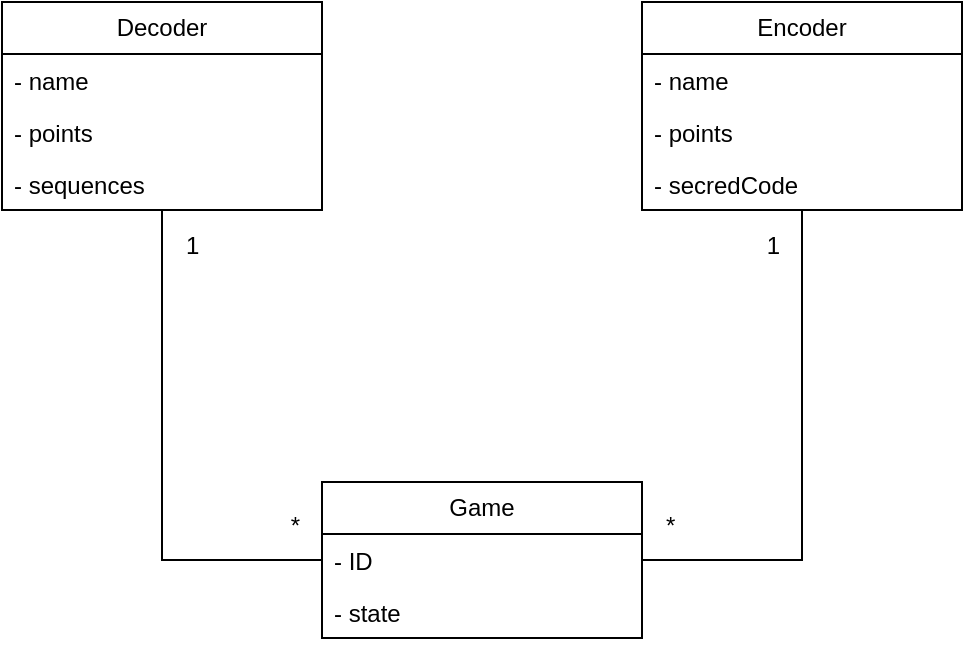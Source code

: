 <mxfile version="22.1.16" type="device" pages="2">
  <diagram id="u_2IftlO7BcHo2XgmVpU" name="main_class">
    <mxGraphModel dx="1103" dy="643" grid="1" gridSize="10" guides="1" tooltips="1" connect="1" arrows="1" fold="1" page="1" pageScale="1" pageWidth="850" pageHeight="1100" math="0" shadow="0">
      <root>
        <mxCell id="0" />
        <mxCell id="1" parent="0" />
        <mxCell id="M4xrblB4g5WBxaB9cq_x-1" value="Encoder" style="swimlane;fontStyle=0;childLayout=stackLayout;horizontal=1;startSize=26;fillColor=none;horizontalStack=0;resizeParent=1;resizeParentMax=0;resizeLast=0;collapsible=1;marginBottom=0;whiteSpace=wrap;html=1;" vertex="1" parent="1">
          <mxGeometry x="520" y="160" width="160" height="104" as="geometry" />
        </mxCell>
        <mxCell id="M4xrblB4g5WBxaB9cq_x-2" value="- name" style="text;strokeColor=none;fillColor=none;align=left;verticalAlign=top;spacingLeft=4;spacingRight=4;overflow=hidden;rotatable=0;points=[[0,0.5],[1,0.5]];portConstraint=eastwest;whiteSpace=wrap;html=1;" vertex="1" parent="M4xrblB4g5WBxaB9cq_x-1">
          <mxGeometry y="26" width="160" height="26" as="geometry" />
        </mxCell>
        <mxCell id="M4xrblB4g5WBxaB9cq_x-3" value="- points" style="text;strokeColor=none;fillColor=none;align=left;verticalAlign=top;spacingLeft=4;spacingRight=4;overflow=hidden;rotatable=0;points=[[0,0.5],[1,0.5]];portConstraint=eastwest;whiteSpace=wrap;html=1;" vertex="1" parent="M4xrblB4g5WBxaB9cq_x-1">
          <mxGeometry y="52" width="160" height="26" as="geometry" />
        </mxCell>
        <mxCell id="M4xrblB4g5WBxaB9cq_x-4" value="- secredCode" style="text;strokeColor=none;fillColor=none;align=left;verticalAlign=top;spacingLeft=4;spacingRight=4;overflow=hidden;rotatable=0;points=[[0,0.5],[1,0.5]];portConstraint=eastwest;whiteSpace=wrap;html=1;" vertex="1" parent="M4xrblB4g5WBxaB9cq_x-1">
          <mxGeometry y="78" width="160" height="26" as="geometry" />
        </mxCell>
        <mxCell id="M4xrblB4g5WBxaB9cq_x-5" value="Decoder" style="swimlane;fontStyle=0;childLayout=stackLayout;horizontal=1;startSize=26;fillColor=none;horizontalStack=0;resizeParent=1;resizeParentMax=0;resizeLast=0;collapsible=1;marginBottom=0;whiteSpace=wrap;html=1;" vertex="1" parent="1">
          <mxGeometry x="200" y="160" width="160" height="104" as="geometry" />
        </mxCell>
        <mxCell id="M4xrblB4g5WBxaB9cq_x-6" value="- name" style="text;strokeColor=none;fillColor=none;align=left;verticalAlign=top;spacingLeft=4;spacingRight=4;overflow=hidden;rotatable=0;points=[[0,0.5],[1,0.5]];portConstraint=eastwest;whiteSpace=wrap;html=1;" vertex="1" parent="M4xrblB4g5WBxaB9cq_x-5">
          <mxGeometry y="26" width="160" height="26" as="geometry" />
        </mxCell>
        <mxCell id="M4xrblB4g5WBxaB9cq_x-7" value="- points" style="text;strokeColor=none;fillColor=none;align=left;verticalAlign=top;spacingLeft=4;spacingRight=4;overflow=hidden;rotatable=0;points=[[0,0.5],[1,0.5]];portConstraint=eastwest;whiteSpace=wrap;html=1;" vertex="1" parent="M4xrblB4g5WBxaB9cq_x-5">
          <mxGeometry y="52" width="160" height="26" as="geometry" />
        </mxCell>
        <mxCell id="M4xrblB4g5WBxaB9cq_x-8" value="- sequences" style="text;strokeColor=none;fillColor=none;align=left;verticalAlign=top;spacingLeft=4;spacingRight=4;overflow=hidden;rotatable=0;points=[[0,0.5],[1,0.5]];portConstraint=eastwest;whiteSpace=wrap;html=1;" vertex="1" parent="M4xrblB4g5WBxaB9cq_x-5">
          <mxGeometry y="78" width="160" height="26" as="geometry" />
        </mxCell>
        <mxCell id="M4xrblB4g5WBxaB9cq_x-9" value="Game" style="swimlane;fontStyle=0;childLayout=stackLayout;horizontal=1;startSize=26;fillColor=none;horizontalStack=0;resizeParent=1;resizeParentMax=0;resizeLast=0;collapsible=1;marginBottom=0;whiteSpace=wrap;html=1;" vertex="1" parent="1">
          <mxGeometry x="360" y="400" width="160" height="78" as="geometry" />
        </mxCell>
        <mxCell id="M4xrblB4g5WBxaB9cq_x-10" value="- ID" style="text;strokeColor=none;fillColor=none;align=left;verticalAlign=top;spacingLeft=4;spacingRight=4;overflow=hidden;rotatable=0;points=[[0,0.5],[1,0.5]];portConstraint=eastwest;whiteSpace=wrap;html=1;" vertex="1" parent="M4xrblB4g5WBxaB9cq_x-9">
          <mxGeometry y="26" width="160" height="26" as="geometry" />
        </mxCell>
        <mxCell id="M4xrblB4g5WBxaB9cq_x-11" value="- state" style="text;strokeColor=none;fillColor=none;align=left;verticalAlign=top;spacingLeft=4;spacingRight=4;overflow=hidden;rotatable=0;points=[[0,0.5],[1,0.5]];portConstraint=eastwest;whiteSpace=wrap;html=1;" vertex="1" parent="M4xrblB4g5WBxaB9cq_x-9">
          <mxGeometry y="52" width="160" height="26" as="geometry" />
        </mxCell>
        <mxCell id="M4xrblB4g5WBxaB9cq_x-15" value="" style="endArrow=none;html=1;rounded=0;entryX=0;entryY=0.5;entryDx=0;entryDy=0;" edge="1" parent="1" source="M4xrblB4g5WBxaB9cq_x-5" target="M4xrblB4g5WBxaB9cq_x-10">
          <mxGeometry relative="1" as="geometry">
            <mxPoint x="340" y="430" as="sourcePoint" />
            <mxPoint x="500" y="430" as="targetPoint" />
            <Array as="points">
              <mxPoint x="280" y="439" />
            </Array>
          </mxGeometry>
        </mxCell>
        <mxCell id="M4xrblB4g5WBxaB9cq_x-16" value="1" style="resizable=0;html=1;whiteSpace=wrap;align=left;verticalAlign=bottom;" connectable="0" vertex="1" parent="M4xrblB4g5WBxaB9cq_x-15">
          <mxGeometry x="-1" relative="1" as="geometry">
            <mxPoint x="10" y="26" as="offset" />
          </mxGeometry>
        </mxCell>
        <mxCell id="M4xrblB4g5WBxaB9cq_x-17" value="*" style="resizable=0;html=1;whiteSpace=wrap;align=right;verticalAlign=bottom;" connectable="0" vertex="1" parent="M4xrblB4g5WBxaB9cq_x-15">
          <mxGeometry x="1" relative="1" as="geometry">
            <mxPoint x="-10" y="-9" as="offset" />
          </mxGeometry>
        </mxCell>
        <mxCell id="M4xrblB4g5WBxaB9cq_x-18" value="" style="endArrow=none;html=1;rounded=0;exitX=1;exitY=0.5;exitDx=0;exitDy=0;" edge="1" parent="1" source="M4xrblB4g5WBxaB9cq_x-10" target="M4xrblB4g5WBxaB9cq_x-1">
          <mxGeometry relative="1" as="geometry">
            <mxPoint x="340" y="430" as="sourcePoint" />
            <mxPoint x="500" y="430" as="targetPoint" />
            <Array as="points">
              <mxPoint x="600" y="439" />
            </Array>
          </mxGeometry>
        </mxCell>
        <mxCell id="M4xrblB4g5WBxaB9cq_x-19" value="*" style="resizable=0;html=1;whiteSpace=wrap;align=left;verticalAlign=bottom;" connectable="0" vertex="1" parent="M4xrblB4g5WBxaB9cq_x-18">
          <mxGeometry x="-1" relative="1" as="geometry">
            <mxPoint x="10" y="-9" as="offset" />
          </mxGeometry>
        </mxCell>
        <mxCell id="M4xrblB4g5WBxaB9cq_x-20" value="1" style="resizable=0;html=1;whiteSpace=wrap;align=right;verticalAlign=bottom;" connectable="0" vertex="1" parent="M4xrblB4g5WBxaB9cq_x-18">
          <mxGeometry x="1" relative="1" as="geometry">
            <mxPoint x="-10" y="26" as="offset" />
          </mxGeometry>
        </mxCell>
      </root>
    </mxGraphModel>
  </diagram>
  <diagram id="C5RBs43oDa-KdzZeNtuy" name="Page-1">
    <mxGraphModel dx="3628" dy="1838" grid="1" gridSize="10" guides="1" tooltips="1" connect="1" arrows="1" fold="1" page="1" pageScale="1" pageWidth="827" pageHeight="1169" math="0" shadow="0">
      <root>
        <mxCell id="WIyWlLk6GJQsqaUBKTNV-0" />
        <mxCell id="WIyWlLk6GJQsqaUBKTNV-1" parent="WIyWlLk6GJQsqaUBKTNV-0" />
        <mxCell id="bCA4lGiRR6grdfDmBy-x-31" value="Player (abstract)" style="swimlane;fontStyle=1;align=center;verticalAlign=top;childLayout=stackLayout;horizontal=1;startSize=26;horizontalStack=0;resizeParent=1;resizeParentMax=0;resizeLast=0;collapsible=1;marginBottom=0;whiteSpace=wrap;html=1;" parent="WIyWlLk6GJQsqaUBKTNV-1" vertex="1">
          <mxGeometry x="-833" y="350" width="160" height="190" as="geometry" />
        </mxCell>
        <mxCell id="bCA4lGiRR6grdfDmBy-x-32" value="- name: String" style="text;strokeColor=none;fillColor=none;align=left;verticalAlign=top;spacingLeft=4;spacingRight=4;overflow=hidden;rotatable=0;points=[[0,0.5],[1,0.5]];portConstraint=eastwest;whiteSpace=wrap;html=1;" parent="bCA4lGiRR6grdfDmBy-x-31" vertex="1">
          <mxGeometry y="26" width="160" height="26" as="geometry" />
        </mxCell>
        <mxCell id="bCA4lGiRR6grdfDmBy-x-35" value="- points: int" style="text;strokeColor=none;fillColor=none;align=left;verticalAlign=top;spacingLeft=4;spacingRight=4;overflow=hidden;rotatable=0;points=[[0,0.5],[1,0.5]];portConstraint=eastwest;whiteSpace=wrap;html=1;" parent="bCA4lGiRR6grdfDmBy-x-31" vertex="1">
          <mxGeometry y="52" width="160" height="26" as="geometry" />
        </mxCell>
        <mxCell id="bCA4lGiRR6grdfDmBy-x-33" value="" style="line;strokeWidth=1;fillColor=none;align=left;verticalAlign=middle;spacingTop=-1;spacingLeft=3;spacingRight=3;rotatable=0;labelPosition=right;points=[];portConstraint=eastwest;strokeColor=inherit;" parent="bCA4lGiRR6grdfDmBy-x-31" vertex="1">
          <mxGeometry y="78" width="160" height="8" as="geometry" />
        </mxCell>
        <mxCell id="bCA4lGiRR6grdfDmBy-x-34" value="+ setName(String): void" style="text;strokeColor=none;fillColor=none;align=left;verticalAlign=top;spacingLeft=4;spacingRight=4;overflow=hidden;rotatable=0;points=[[0,0.5],[1,0.5]];portConstraint=eastwest;whiteSpace=wrap;html=1;" parent="bCA4lGiRR6grdfDmBy-x-31" vertex="1">
          <mxGeometry y="86" width="160" height="26" as="geometry" />
        </mxCell>
        <mxCell id="bCA4lGiRR6grdfDmBy-x-36" value="+ getName(): String" style="text;strokeColor=none;fillColor=none;align=left;verticalAlign=top;spacingLeft=4;spacingRight=4;overflow=hidden;rotatable=0;points=[[0,0.5],[1,0.5]];portConstraint=eastwest;whiteSpace=wrap;html=1;" parent="bCA4lGiRR6grdfDmBy-x-31" vertex="1">
          <mxGeometry y="112" width="160" height="26" as="geometry" />
        </mxCell>
        <mxCell id="9f9jRmOfhNBoXoYCQpTa-0" value="+ addPoint(): void" style="text;strokeColor=none;fillColor=none;align=left;verticalAlign=top;spacingLeft=4;spacingRight=4;overflow=hidden;rotatable=0;points=[[0,0.5],[1,0.5]];portConstraint=eastwest;whiteSpace=wrap;html=1;" parent="bCA4lGiRR6grdfDmBy-x-31" vertex="1">
          <mxGeometry y="138" width="160" height="26" as="geometry" />
        </mxCell>
        <mxCell id="9f9jRmOfhNBoXoYCQpTa-1" value="+ getPoint(): int" style="text;strokeColor=none;fillColor=none;align=left;verticalAlign=top;spacingLeft=4;spacingRight=4;overflow=hidden;rotatable=0;points=[[0,0.5],[1,0.5]];portConstraint=eastwest;whiteSpace=wrap;html=1;" parent="bCA4lGiRR6grdfDmBy-x-31" vertex="1">
          <mxGeometry y="164" width="160" height="26" as="geometry" />
        </mxCell>
        <mxCell id="9f9jRmOfhNBoXoYCQpTa-2" value="Encoder" style="swimlane;fontStyle=1;align=center;verticalAlign=top;childLayout=stackLayout;horizontal=1;startSize=26;horizontalStack=0;resizeParent=1;resizeParentMax=0;resizeLast=0;collapsible=1;marginBottom=0;whiteSpace=wrap;html=1;" parent="WIyWlLk6GJQsqaUBKTNV-1" vertex="1">
          <mxGeometry x="-1060" y="610" width="280" height="150" as="geometry" />
        </mxCell>
        <mxCell id="9f9jRmOfhNBoXoYCQpTa-3" value="- secretCode: Arraylist&amp;lt;Color&amp;gt;" style="text;strokeColor=none;fillColor=none;align=left;verticalAlign=top;spacingLeft=4;spacingRight=4;overflow=hidden;rotatable=0;points=[[0,0.5],[1,0.5]];portConstraint=eastwest;whiteSpace=wrap;html=1;" parent="9f9jRmOfhNBoXoYCQpTa-2" vertex="1">
          <mxGeometry y="26" width="280" height="26" as="geometry" />
        </mxCell>
        <mxCell id="9f9jRmOfhNBoXoYCQpTa-5" value="" style="line;strokeWidth=1;fillColor=none;align=left;verticalAlign=middle;spacingTop=-1;spacingLeft=3;spacingRight=3;rotatable=0;labelPosition=right;points=[];portConstraint=eastwest;strokeColor=inherit;" parent="9f9jRmOfhNBoXoYCQpTa-2" vertex="1">
          <mxGeometry y="52" width="280" height="8" as="geometry" />
        </mxCell>
        <mxCell id="9f9jRmOfhNBoXoYCQpTa-9" value="+ setSecretCode(Arraylist&amp;lt;Color&amp;gt;): void" style="text;strokeColor=none;fillColor=none;align=left;verticalAlign=top;spacingLeft=4;spacingRight=4;overflow=hidden;rotatable=0;points=[[0,0.5],[1,0.5]];portConstraint=eastwest;whiteSpace=wrap;html=1;" parent="9f9jRmOfhNBoXoYCQpTa-2" vertex="1">
          <mxGeometry y="60" width="280" height="30" as="geometry" />
        </mxCell>
        <mxCell id="9f9jRmOfhNBoXoYCQpTa-10" value="+ getSecretCode(): Arraylist&amp;lt;Color&amp;gt;" style="text;strokeColor=none;fillColor=none;align=left;verticalAlign=top;spacingLeft=4;spacingRight=4;overflow=hidden;rotatable=0;points=[[0,0.5],[1,0.5]];portConstraint=eastwest;whiteSpace=wrap;html=1;" parent="9f9jRmOfhNBoXoYCQpTa-2" vertex="1">
          <mxGeometry y="90" width="280" height="30" as="geometry" />
        </mxCell>
        <mxCell id="9f9jRmOfhNBoXoYCQpTa-11" value="+ getColorFromSecretCode(int index): Color" style="text;strokeColor=none;fillColor=none;align=left;verticalAlign=top;spacingLeft=4;spacingRight=4;overflow=hidden;rotatable=0;points=[[0,0.5],[1,0.5]];portConstraint=eastwest;whiteSpace=wrap;html=1;" parent="9f9jRmOfhNBoXoYCQpTa-2" vertex="1">
          <mxGeometry y="120" width="280" height="30" as="geometry" />
        </mxCell>
        <mxCell id="9f9jRmOfhNBoXoYCQpTa-12" value="Decoder" style="swimlane;fontStyle=1;align=center;verticalAlign=top;childLayout=stackLayout;horizontal=1;startSize=26;horizontalStack=0;resizeParent=1;resizeParentMax=0;resizeLast=0;collapsible=1;marginBottom=0;whiteSpace=wrap;html=1;" parent="WIyWlLk6GJQsqaUBKTNV-1" vertex="1">
          <mxGeometry x="-740" y="610" width="370" height="240" as="geometry" />
        </mxCell>
        <mxCell id="9f9jRmOfhNBoXoYCQpTa-13" value="- sequences: Arraylist&amp;lt;Arraylist&amp;lt;Color&amp;gt;&amp;gt;" style="text;strokeColor=none;fillColor=none;align=left;verticalAlign=top;spacingLeft=4;spacingRight=4;overflow=hidden;rotatable=0;points=[[0,0.5],[1,0.5]];portConstraint=eastwest;whiteSpace=wrap;html=1;" parent="9f9jRmOfhNBoXoYCQpTa-12" vertex="1">
          <mxGeometry y="26" width="370" height="26" as="geometry" />
        </mxCell>
        <mxCell id="9f9jRmOfhNBoXoYCQpTa-14" value="" style="line;strokeWidth=1;fillColor=none;align=left;verticalAlign=middle;spacingTop=-1;spacingLeft=3;spacingRight=3;rotatable=0;labelPosition=right;points=[];portConstraint=eastwest;strokeColor=inherit;" parent="9f9jRmOfhNBoXoYCQpTa-12" vertex="1">
          <mxGeometry y="52" width="370" height="8" as="geometry" />
        </mxCell>
        <mxCell id="9f9jRmOfhNBoXoYCQpTa-15" value="+ setSequences(Arraylist&amp;lt;&amp;gt;): void" style="text;strokeColor=none;fillColor=none;align=left;verticalAlign=top;spacingLeft=4;spacingRight=4;overflow=hidden;rotatable=0;points=[[0,0.5],[1,0.5]];portConstraint=eastwest;whiteSpace=wrap;html=1;" parent="9f9jRmOfhNBoXoYCQpTa-12" vertex="1">
          <mxGeometry y="60" width="370" height="30" as="geometry" />
        </mxCell>
        <mxCell id="9f9jRmOfhNBoXoYCQpTa-16" value="+ setSequence(Arraylist&amp;lt;&amp;gt;): void" style="text;strokeColor=none;fillColor=none;align=left;verticalAlign=top;spacingLeft=4;spacingRight=4;overflow=hidden;rotatable=0;points=[[0,0.5],[1,0.5]];portConstraint=eastwest;whiteSpace=wrap;html=1;" parent="9f9jRmOfhNBoXoYCQpTa-12" vertex="1">
          <mxGeometry y="90" width="370" height="30" as="geometry" />
        </mxCell>
        <mxCell id="9f9jRmOfhNBoXoYCQpTa-17" value="+ getSequences(): Arraylist&amp;lt;&amp;gt;" style="text;strokeColor=none;fillColor=none;align=left;verticalAlign=top;spacingLeft=4;spacingRight=4;overflow=hidden;rotatable=0;points=[[0,0.5],[1,0.5]];portConstraint=eastwest;whiteSpace=wrap;html=1;" parent="9f9jRmOfhNBoXoYCQpTa-12" vertex="1">
          <mxGeometry y="120" width="370" height="30" as="geometry" />
        </mxCell>
        <mxCell id="9f9jRmOfhNBoXoYCQpTa-18" value="+ getSequence(): Arraylist&amp;lt;&amp;gt;" style="text;strokeColor=none;fillColor=none;align=left;verticalAlign=top;spacingLeft=4;spacingRight=4;overflow=hidden;rotatable=0;points=[[0,0.5],[1,0.5]];portConstraint=eastwest;whiteSpace=wrap;html=1;" parent="9f9jRmOfhNBoXoYCQpTa-12" vertex="1">
          <mxGeometry y="150" width="370" height="30" as="geometry" />
        </mxCell>
        <mxCell id="9f9jRmOfhNBoXoYCQpTa-19" value="+ getColorFromSequence(int sequenceIndex, int colorIndex): Color" style="text;strokeColor=none;fillColor=none;align=left;verticalAlign=top;spacingLeft=4;spacingRight=4;overflow=hidden;rotatable=0;points=[[0,0.5],[1,0.5]];portConstraint=eastwest;whiteSpace=wrap;html=1;" parent="9f9jRmOfhNBoXoYCQpTa-12" vertex="1">
          <mxGeometry y="180" width="370" height="30" as="geometry" />
        </mxCell>
        <mxCell id="9f9jRmOfhNBoXoYCQpTa-216" value="+ clearSequences(): void" style="text;strokeColor=none;fillColor=none;align=left;verticalAlign=top;spacingLeft=4;spacingRight=4;overflow=hidden;rotatable=0;points=[[0,0.5],[1,0.5]];portConstraint=eastwest;whiteSpace=wrap;html=1;" parent="9f9jRmOfhNBoXoYCQpTa-12" vertex="1">
          <mxGeometry y="210" width="370" height="30" as="geometry" />
        </mxCell>
        <mxCell id="9f9jRmOfhNBoXoYCQpTa-20" value="AutoEncoderModel" style="swimlane;fontStyle=1;align=center;verticalAlign=top;childLayout=stackLayout;horizontal=1;startSize=26;horizontalStack=0;resizeParent=1;resizeParentMax=0;resizeLast=0;collapsible=1;marginBottom=0;whiteSpace=wrap;html=1;" parent="WIyWlLk6GJQsqaUBKTNV-1" vertex="1">
          <mxGeometry x="-1060" y="900" width="280" height="120" as="geometry" />
        </mxCell>
        <mxCell id="9f9jRmOfhNBoXoYCQpTa-21" value="- encoder: Encoder" style="text;strokeColor=none;fillColor=none;align=left;verticalAlign=top;spacingLeft=4;spacingRight=4;overflow=hidden;rotatable=0;points=[[0,0.5],[1,0.5]];portConstraint=eastwest;whiteSpace=wrap;html=1;" parent="9f9jRmOfhNBoXoYCQpTa-20" vertex="1">
          <mxGeometry y="26" width="280" height="26" as="geometry" />
        </mxCell>
        <mxCell id="9f9jRmOfhNBoXoYCQpTa-22" value="" style="line;strokeWidth=1;fillColor=none;align=left;verticalAlign=middle;spacingTop=-1;spacingLeft=3;spacingRight=3;rotatable=0;labelPosition=right;points=[];portConstraint=eastwest;strokeColor=inherit;" parent="9f9jRmOfhNBoXoYCQpTa-20" vertex="1">
          <mxGeometry y="52" width="280" height="8" as="geometry" />
        </mxCell>
        <mxCell id="9f9jRmOfhNBoXoYCQpTa-23" value="+ getEncoder(): Encoder" style="text;strokeColor=none;fillColor=none;align=left;verticalAlign=top;spacingLeft=4;spacingRight=4;overflow=hidden;rotatable=0;points=[[0,0.5],[1,0.5]];portConstraint=eastwest;whiteSpace=wrap;html=1;" parent="9f9jRmOfhNBoXoYCQpTa-20" vertex="1">
          <mxGeometry y="60" width="280" height="30" as="geometry" />
        </mxCell>
        <mxCell id="9f9jRmOfhNBoXoYCQpTa-24" value="+ randomGenerateSecretCode(): void" style="text;strokeColor=none;fillColor=none;align=left;verticalAlign=top;spacingLeft=4;spacingRight=4;overflow=hidden;rotatable=0;points=[[0,0.5],[1,0.5]];portConstraint=eastwest;whiteSpace=wrap;html=1;" parent="9f9jRmOfhNBoXoYCQpTa-20" vertex="1">
          <mxGeometry y="90" width="280" height="30" as="geometry" />
        </mxCell>
        <mxCell id="9f9jRmOfhNBoXoYCQpTa-31" value="Extends" style="endArrow=block;endSize=16;endFill=0;html=1;rounded=0;exitX=0.5;exitY=0;exitDx=0;exitDy=0;" parent="WIyWlLk6GJQsqaUBKTNV-1" source="9f9jRmOfhNBoXoYCQpTa-2" target="bCA4lGiRR6grdfDmBy-x-31" edge="1">
          <mxGeometry width="160" relative="1" as="geometry">
            <mxPoint x="-940" y="527" as="sourcePoint" />
            <mxPoint x="-690" y="580" as="targetPoint" />
            <Array as="points">
              <mxPoint x="-920" y="445" />
            </Array>
          </mxGeometry>
        </mxCell>
        <mxCell id="9f9jRmOfhNBoXoYCQpTa-32" value="Extends" style="endArrow=block;endSize=16;endFill=0;html=1;rounded=0;exitX=0.5;exitY=0;exitDx=0;exitDy=0;" parent="WIyWlLk6GJQsqaUBKTNV-1" source="9f9jRmOfhNBoXoYCQpTa-12" target="bCA4lGiRR6grdfDmBy-x-31" edge="1">
          <mxGeometry width="160" relative="1" as="geometry">
            <mxPoint x="-750" y="600" as="sourcePoint" />
            <mxPoint x="-590" y="600" as="targetPoint" />
            <Array as="points">
              <mxPoint x="-555" y="445" />
            </Array>
          </mxGeometry>
        </mxCell>
        <mxCell id="9f9jRmOfhNBoXoYCQpTa-33" value="Use" style="endArrow=open;endSize=12;dashed=1;html=1;rounded=0;exitX=0.5;exitY=0;exitDx=0;exitDy=0;" parent="WIyWlLk6GJQsqaUBKTNV-1" source="9f9jRmOfhNBoXoYCQpTa-20" edge="1">
          <mxGeometry width="160" relative="1" as="geometry">
            <mxPoint x="-990" y="810" as="sourcePoint" />
            <mxPoint x="-920" y="760" as="targetPoint" />
          </mxGeometry>
        </mxCell>
        <mxCell id="9f9jRmOfhNBoXoYCQpTa-35" value="DecoderModel" style="swimlane;fontStyle=1;align=center;verticalAlign=top;childLayout=stackLayout;horizontal=1;startSize=26;horizontalStack=0;resizeParent=1;resizeParentMax=0;resizeLast=0;collapsible=1;marginBottom=0;whiteSpace=wrap;html=1;" parent="WIyWlLk6GJQsqaUBKTNV-1" vertex="1">
          <mxGeometry x="-695" y="900" width="280" height="120" as="geometry" />
        </mxCell>
        <mxCell id="9f9jRmOfhNBoXoYCQpTa-36" value="- decoder: Decoder" style="text;strokeColor=none;fillColor=none;align=left;verticalAlign=top;spacingLeft=4;spacingRight=4;overflow=hidden;rotatable=0;points=[[0,0.5],[1,0.5]];portConstraint=eastwest;whiteSpace=wrap;html=1;" parent="9f9jRmOfhNBoXoYCQpTa-35" vertex="1">
          <mxGeometry y="26" width="280" height="26" as="geometry" />
        </mxCell>
        <mxCell id="9f9jRmOfhNBoXoYCQpTa-37" value="" style="line;strokeWidth=1;fillColor=none;align=left;verticalAlign=middle;spacingTop=-1;spacingLeft=3;spacingRight=3;rotatable=0;labelPosition=right;points=[];portConstraint=eastwest;strokeColor=inherit;" parent="9f9jRmOfhNBoXoYCQpTa-35" vertex="1">
          <mxGeometry y="52" width="280" height="8" as="geometry" />
        </mxCell>
        <mxCell id="9f9jRmOfhNBoXoYCQpTa-38" value="+ getDecoder(): Decoder" style="text;strokeColor=none;fillColor=none;align=left;verticalAlign=top;spacingLeft=4;spacingRight=4;overflow=hidden;rotatable=0;points=[[0,0.5],[1,0.5]];portConstraint=eastwest;whiteSpace=wrap;html=1;" parent="9f9jRmOfhNBoXoYCQpTa-35" vertex="1">
          <mxGeometry y="60" width="280" height="30" as="geometry" />
        </mxCell>
        <mxCell id="9f9jRmOfhNBoXoYCQpTa-39" value="+ defineNewSequence(): void" style="text;strokeColor=none;fillColor=none;align=left;verticalAlign=top;spacingLeft=4;spacingRight=4;overflow=hidden;rotatable=0;points=[[0,0.5],[1,0.5]];portConstraint=eastwest;whiteSpace=wrap;html=1;" parent="9f9jRmOfhNBoXoYCQpTa-35" vertex="1">
          <mxGeometry y="90" width="280" height="30" as="geometry" />
        </mxCell>
        <mxCell id="9f9jRmOfhNBoXoYCQpTa-40" value="Use" style="endArrow=open;endSize=12;dashed=1;html=1;rounded=0;exitX=0.5;exitY=0;exitDx=0;exitDy=0;" parent="WIyWlLk6GJQsqaUBKTNV-1" source="9f9jRmOfhNBoXoYCQpTa-35" target="9f9jRmOfhNBoXoYCQpTa-12" edge="1">
          <mxGeometry width="160" relative="1" as="geometry">
            <mxPoint x="-800" y="850" as="sourcePoint" />
            <mxPoint x="-560" y="840" as="targetPoint" />
          </mxGeometry>
        </mxCell>
        <mxCell id="9f9jRmOfhNBoXoYCQpTa-41" value="&amp;lt;&amp;lt;Interface&amp;gt;&amp;gt;&lt;br&gt;SequenceGeneration" style="swimlane;fontStyle=1;align=center;verticalAlign=top;childLayout=stackLayout;horizontal=1;startSize=40;horizontalStack=0;resizeParent=1;resizeParentMax=0;resizeLast=0;collapsible=1;marginBottom=0;whiteSpace=wrap;html=1;direction=east;" parent="WIyWlLk6GJQsqaUBKTNV-1" vertex="1">
          <mxGeometry x="-280" y="770" width="220" height="70" as="geometry">
            <mxRectangle x="-740" y="1000" width="150" height="40" as="alternateBounds" />
          </mxGeometry>
        </mxCell>
        <mxCell id="9f9jRmOfhNBoXoYCQpTa-42" value="+ defineNewSequence(): void" style="text;strokeColor=none;fillColor=none;align=left;verticalAlign=top;spacingLeft=4;spacingRight=4;overflow=hidden;rotatable=0;points=[[0,0.5],[1,0.5]];portConstraint=eastwest;whiteSpace=wrap;html=1;" parent="9f9jRmOfhNBoXoYCQpTa-41" vertex="1">
          <mxGeometry y="40" width="220" height="30" as="geometry" />
        </mxCell>
        <mxCell id="9f9jRmOfhNBoXoYCQpTa-43" value="" style="endArrow=block;dashed=1;endFill=0;endSize=12;html=1;rounded=0;exitX=1;exitY=0.5;exitDx=0;exitDy=0;" parent="WIyWlLk6GJQsqaUBKTNV-1" source="9f9jRmOfhNBoXoYCQpTa-38" target="9f9jRmOfhNBoXoYCQpTa-41" edge="1">
          <mxGeometry width="160" relative="1" as="geometry">
            <mxPoint x="-510" y="930" as="sourcePoint" />
            <mxPoint x="-350" y="930" as="targetPoint" />
            <Array as="points">
              <mxPoint x="-170" y="975" />
            </Array>
          </mxGeometry>
        </mxCell>
        <mxCell id="9f9jRmOfhNBoXoYCQpTa-44" value="Game" style="swimlane;fontStyle=1;align=center;verticalAlign=top;childLayout=stackLayout;horizontal=1;startSize=26;horizontalStack=0;resizeParent=1;resizeParentMax=0;resizeLast=0;collapsible=1;marginBottom=0;whiteSpace=wrap;html=1;" parent="WIyWlLk6GJQsqaUBKTNV-1" vertex="1">
          <mxGeometry x="-1790" y="352" width="170" height="346" as="geometry" />
        </mxCell>
        <mxCell id="9f9jRmOfhNBoXoYCQpTa-48" value="- title: String" style="text;strokeColor=none;fillColor=none;align=left;verticalAlign=top;spacingLeft=4;spacingRight=4;overflow=hidden;rotatable=0;points=[[0,0.5],[1,0.5]];portConstraint=eastwest;whiteSpace=wrap;html=1;" parent="9f9jRmOfhNBoXoYCQpTa-44" vertex="1">
          <mxGeometry y="26" width="170" height="26" as="geometry" />
        </mxCell>
        <mxCell id="9f9jRmOfhNBoXoYCQpTa-49" value="- description: String" style="text;strokeColor=none;fillColor=none;align=left;verticalAlign=top;spacingLeft=4;spacingRight=4;overflow=hidden;rotatable=0;points=[[0,0.5],[1,0.5]];portConstraint=eastwest;whiteSpace=wrap;html=1;" parent="9f9jRmOfhNBoXoYCQpTa-44" vertex="1">
          <mxGeometry y="52" width="170" height="26" as="geometry" />
        </mxCell>
        <mxCell id="9f9jRmOfhNBoXoYCQpTa-69" value="- totalAttempts: int" style="text;strokeColor=none;fillColor=none;align=left;verticalAlign=top;spacingLeft=4;spacingRight=4;overflow=hidden;rotatable=0;points=[[0,0.5],[1,0.5]];portConstraint=eastwest;whiteSpace=wrap;html=1;" parent="9f9jRmOfhNBoXoYCQpTa-44" vertex="1">
          <mxGeometry y="78" width="170" height="26" as="geometry" />
        </mxCell>
        <mxCell id="9f9jRmOfhNBoXoYCQpTa-70" value="- attemptN: int" style="text;strokeColor=none;fillColor=none;align=left;verticalAlign=top;spacingLeft=4;spacingRight=4;overflow=hidden;rotatable=0;points=[[0,0.5],[1,0.5]];portConstraint=eastwest;whiteSpace=wrap;html=1;" parent="9f9jRmOfhNBoXoYCQpTa-44" vertex="1">
          <mxGeometry y="104" width="170" height="26" as="geometry" />
        </mxCell>
        <mxCell id="9f9jRmOfhNBoXoYCQpTa-46" value="" style="line;strokeWidth=1;fillColor=none;align=left;verticalAlign=middle;spacingTop=-1;spacingLeft=3;spacingRight=3;rotatable=0;labelPosition=right;points=[];portConstraint=eastwest;strokeColor=inherit;" parent="9f9jRmOfhNBoXoYCQpTa-44" vertex="1">
          <mxGeometry y="130" width="170" height="8" as="geometry" />
        </mxCell>
        <mxCell id="9f9jRmOfhNBoXoYCQpTa-51" value="+ setTitle(String): void" style="text;strokeColor=none;fillColor=none;align=left;verticalAlign=top;spacingLeft=4;spacingRight=4;overflow=hidden;rotatable=0;points=[[0,0.5],[1,0.5]];portConstraint=eastwest;whiteSpace=wrap;html=1;" parent="9f9jRmOfhNBoXoYCQpTa-44" vertex="1">
          <mxGeometry y="138" width="170" height="26" as="geometry" />
        </mxCell>
        <mxCell id="9f9jRmOfhNBoXoYCQpTa-52" value="+ getTitle(): String" style="text;strokeColor=none;fillColor=none;align=left;verticalAlign=top;spacingLeft=4;spacingRight=4;overflow=hidden;rotatable=0;points=[[0,0.5],[1,0.5]];portConstraint=eastwest;whiteSpace=wrap;html=1;" parent="9f9jRmOfhNBoXoYCQpTa-44" vertex="1">
          <mxGeometry y="164" width="170" height="26" as="geometry" />
        </mxCell>
        <mxCell id="9f9jRmOfhNBoXoYCQpTa-53" value="+ setDescription(String): void" style="text;strokeColor=none;fillColor=none;align=left;verticalAlign=top;spacingLeft=4;spacingRight=4;overflow=hidden;rotatable=0;points=[[0,0.5],[1,0.5]];portConstraint=eastwest;whiteSpace=wrap;html=1;" parent="9f9jRmOfhNBoXoYCQpTa-44" vertex="1">
          <mxGeometry y="190" width="170" height="26" as="geometry" />
        </mxCell>
        <mxCell id="9f9jRmOfhNBoXoYCQpTa-54" value="+ getDescription(): String" style="text;strokeColor=none;fillColor=none;align=left;verticalAlign=top;spacingLeft=4;spacingRight=4;overflow=hidden;rotatable=0;points=[[0,0.5],[1,0.5]];portConstraint=eastwest;whiteSpace=wrap;html=1;" parent="9f9jRmOfhNBoXoYCQpTa-44" vertex="1">
          <mxGeometry y="216" width="170" height="26" as="geometry" />
        </mxCell>
        <mxCell id="9f9jRmOfhNBoXoYCQpTa-71" value="+ setTotalAttempt(int): void" style="text;strokeColor=none;fillColor=none;align=left;verticalAlign=top;spacingLeft=4;spacingRight=4;overflow=hidden;rotatable=0;points=[[0,0.5],[1,0.5]];portConstraint=eastwest;whiteSpace=wrap;html=1;" parent="9f9jRmOfhNBoXoYCQpTa-44" vertex="1">
          <mxGeometry y="242" width="170" height="26" as="geometry" />
        </mxCell>
        <mxCell id="9f9jRmOfhNBoXoYCQpTa-72" value="+ getTotalAttempt(): int" style="text;strokeColor=none;fillColor=none;align=left;verticalAlign=top;spacingLeft=4;spacingRight=4;overflow=hidden;rotatable=0;points=[[0,0.5],[1,0.5]];portConstraint=eastwest;whiteSpace=wrap;html=1;" parent="9f9jRmOfhNBoXoYCQpTa-44" vertex="1">
          <mxGeometry y="268" width="170" height="26" as="geometry" />
        </mxCell>
        <mxCell id="9f9jRmOfhNBoXoYCQpTa-73" value="+ setAttemptN(int): void" style="text;strokeColor=none;fillColor=none;align=left;verticalAlign=top;spacingLeft=4;spacingRight=4;overflow=hidden;rotatable=0;points=[[0,0.5],[1,0.5]];portConstraint=eastwest;whiteSpace=wrap;html=1;" parent="9f9jRmOfhNBoXoYCQpTa-44" vertex="1">
          <mxGeometry y="294" width="170" height="26" as="geometry" />
        </mxCell>
        <mxCell id="9f9jRmOfhNBoXoYCQpTa-74" value="+ getAttemptN(): int" style="text;strokeColor=none;fillColor=none;align=left;verticalAlign=top;spacingLeft=4;spacingRight=4;overflow=hidden;rotatable=0;points=[[0,0.5],[1,0.5]];portConstraint=eastwest;whiteSpace=wrap;html=1;" parent="9f9jRmOfhNBoXoYCQpTa-44" vertex="1">
          <mxGeometry y="320" width="170" height="26" as="geometry" />
        </mxCell>
        <mxCell id="9f9jRmOfhNBoXoYCQpTa-55" value="GameModel" style="swimlane;fontStyle=1;align=center;verticalAlign=top;childLayout=stackLayout;horizontal=1;startSize=26;horizontalStack=0;resizeParent=1;resizeParentMax=0;resizeLast=0;collapsible=1;marginBottom=0;whiteSpace=wrap;html=1;" parent="WIyWlLk6GJQsqaUBKTNV-1" vertex="1">
          <mxGeometry x="-1800" y="838" width="310" height="164" as="geometry" />
        </mxCell>
        <mxCell id="9f9jRmOfhNBoXoYCQpTa-56" value="- game: Game" style="text;strokeColor=none;fillColor=none;align=left;verticalAlign=top;spacingLeft=4;spacingRight=4;overflow=hidden;rotatable=0;points=[[0,0.5],[1,0.5]];portConstraint=eastwest;whiteSpace=wrap;html=1;" parent="9f9jRmOfhNBoXoYCQpTa-55" vertex="1">
          <mxGeometry y="26" width="310" height="26" as="geometry" />
        </mxCell>
        <mxCell id="9f9jRmOfhNBoXoYCQpTa-143" value="- hints: NumberHintsStorage" style="text;strokeColor=none;fillColor=none;align=left;verticalAlign=top;spacingLeft=4;spacingRight=4;overflow=hidden;rotatable=0;points=[[0,0.5],[1,0.5]];portConstraint=eastwest;whiteSpace=wrap;html=1;" parent="9f9jRmOfhNBoXoYCQpTa-55" vertex="1">
          <mxGeometry y="52" width="310" height="26" as="geometry" />
        </mxCell>
        <mxCell id="9f9jRmOfhNBoXoYCQpTa-58" value="" style="line;strokeWidth=1;fillColor=none;align=left;verticalAlign=middle;spacingTop=-1;spacingLeft=3;spacingRight=3;rotatable=0;labelPosition=right;points=[];portConstraint=eastwest;strokeColor=inherit;" parent="9f9jRmOfhNBoXoYCQpTa-55" vertex="1">
          <mxGeometry y="78" width="310" height="8" as="geometry" />
        </mxCell>
        <mxCell id="9f9jRmOfhNBoXoYCQpTa-62" value="+ getGame(): Game" style="text;strokeColor=none;fillColor=none;align=left;verticalAlign=top;spacingLeft=4;spacingRight=4;overflow=hidden;rotatable=0;points=[[0,0.5],[1,0.5]];portConstraint=eastwest;whiteSpace=wrap;html=1;" parent="9f9jRmOfhNBoXoYCQpTa-55" vertex="1">
          <mxGeometry y="86" width="310" height="26" as="geometry" />
        </mxCell>
        <mxCell id="9f9jRmOfhNBoXoYCQpTa-75" value="+ nextAttempt(): void" style="text;strokeColor=none;fillColor=none;align=left;verticalAlign=top;spacingLeft=4;spacingRight=4;overflow=hidden;rotatable=0;points=[[0,0.5],[1,0.5]];portConstraint=eastwest;whiteSpace=wrap;html=1;" parent="9f9jRmOfhNBoXoYCQpTa-55" vertex="1">
          <mxGeometry y="112" width="310" height="26" as="geometry" />
        </mxCell>
        <mxCell id="9f9jRmOfhNBoXoYCQpTa-66" value="+ sequenceCodeConfront(Arraylist&amp;lt;&amp;gt;, Arraylist&amp;lt;&amp;gt;): int[]" style="text;strokeColor=none;fillColor=none;align=left;verticalAlign=top;spacingLeft=4;spacingRight=4;overflow=hidden;rotatable=0;points=[[0,0.5],[1,0.5]];portConstraint=eastwest;whiteSpace=wrap;html=1;" parent="9f9jRmOfhNBoXoYCQpTa-55" vertex="1">
          <mxGeometry y="138" width="310" height="26" as="geometry" />
        </mxCell>
        <mxCell id="9f9jRmOfhNBoXoYCQpTa-63" value="&amp;lt;&amp;lt;Interface&amp;gt;&amp;gt;&lt;br&gt;SequenceEvaluation" style="swimlane;fontStyle=1;align=center;verticalAlign=top;childLayout=stackLayout;horizontal=1;startSize=40;horizontalStack=0;resizeParent=1;resizeParentMax=0;resizeLast=0;collapsible=1;marginBottom=0;whiteSpace=wrap;html=1;direction=east;" parent="WIyWlLk6GJQsqaUBKTNV-1" vertex="1">
          <mxGeometry x="-2150" y="716" width="310" height="70" as="geometry">
            <mxRectangle x="-740" y="1000" width="150" height="40" as="alternateBounds" />
          </mxGeometry>
        </mxCell>
        <mxCell id="9f9jRmOfhNBoXoYCQpTa-64" value="+ sequenceCodeConfront(Arraylist&amp;lt;&amp;gt;, Arraylist&amp;lt;&amp;gt;): int[]" style="text;strokeColor=none;fillColor=none;align=left;verticalAlign=top;spacingLeft=4;spacingRight=4;overflow=hidden;rotatable=0;points=[[0,0.5],[1,0.5]];portConstraint=eastwest;whiteSpace=wrap;html=1;" parent="9f9jRmOfhNBoXoYCQpTa-63" vertex="1">
          <mxGeometry y="40" width="310" height="30" as="geometry" />
        </mxCell>
        <mxCell id="9f9jRmOfhNBoXoYCQpTa-67" value="Use" style="endArrow=open;endSize=12;dashed=1;html=1;rounded=0;exitX=0.25;exitY=0;exitDx=0;exitDy=0;" parent="WIyWlLk6GJQsqaUBKTNV-1" source="9f9jRmOfhNBoXoYCQpTa-55" target="9f9jRmOfhNBoXoYCQpTa-44" edge="1">
          <mxGeometry x="0.002" width="160" relative="1" as="geometry">
            <mxPoint x="-1870" y="738" as="sourcePoint" />
            <mxPoint x="-1710" y="738" as="targetPoint" />
            <Array as="points">
              <mxPoint x="-1723" y="780" />
              <mxPoint x="-1705" y="780" />
            </Array>
            <mxPoint as="offset" />
          </mxGeometry>
        </mxCell>
        <mxCell id="9f9jRmOfhNBoXoYCQpTa-68" value="" style="endArrow=block;dashed=1;endFill=0;endSize=12;html=1;rounded=0;exitX=0;exitY=0.5;exitDx=0;exitDy=0;" parent="WIyWlLk6GJQsqaUBKTNV-1" source="9f9jRmOfhNBoXoYCQpTa-62" target="9f9jRmOfhNBoXoYCQpTa-63" edge="1">
          <mxGeometry width="160" relative="1" as="geometry">
            <mxPoint x="-1930" y="718" as="sourcePoint" />
            <mxPoint x="-1770" y="718" as="targetPoint" />
            <Array as="points">
              <mxPoint x="-1995" y="937" />
            </Array>
          </mxGeometry>
        </mxCell>
        <mxCell id="9f9jRmOfhNBoXoYCQpTa-76" value="MODEL" style="shape=umlFrame;whiteSpace=wrap;html=1;pointerEvents=0;" parent="WIyWlLk6GJQsqaUBKTNV-1" vertex="1">
          <mxGeometry x="-2190" y="30" width="2150" height="1290" as="geometry" />
        </mxCell>
        <mxCell id="9f9jRmOfhNBoXoYCQpTa-77" value="MainView" style="swimlane;fontStyle=1;align=center;verticalAlign=top;childLayout=stackLayout;horizontal=1;startSize=26;horizontalStack=0;resizeParent=1;resizeParentMax=0;resizeLast=0;collapsible=1;marginBottom=0;whiteSpace=wrap;html=1;" parent="WIyWlLk6GJQsqaUBKTNV-1" vertex="1">
          <mxGeometry x="854" y="50" width="330" height="138" as="geometry" />
        </mxCell>
        <mxCell id="9f9jRmOfhNBoXoYCQpTa-79" value="" style="line;strokeWidth=1;fillColor=none;align=left;verticalAlign=middle;spacingTop=-1;spacingLeft=3;spacingRight=3;rotatable=0;labelPosition=right;points=[];portConstraint=eastwest;strokeColor=inherit;" parent="9f9jRmOfhNBoXoYCQpTa-77" vertex="1">
          <mxGeometry y="26" width="330" height="8" as="geometry" />
        </mxCell>
        <mxCell id="9f9jRmOfhNBoXoYCQpTa-116" value="+ getOptionBar(): OptionBar" style="text;strokeColor=none;fillColor=none;align=left;verticalAlign=top;spacingLeft=4;spacingRight=4;overflow=hidden;rotatable=0;points=[[0,0.5],[1,0.5]];portConstraint=eastwest;whiteSpace=wrap;html=1;" parent="9f9jRmOfhNBoXoYCQpTa-77" vertex="1">
          <mxGeometry y="34" width="330" height="26" as="geometry" />
        </mxCell>
        <mxCell id="9f9jRmOfhNBoXoYCQpTa-117" value="+ getTable(): AttemptTable" style="text;strokeColor=none;fillColor=none;align=left;verticalAlign=top;spacingLeft=4;spacingRight=4;overflow=hidden;rotatable=0;points=[[0,0.5],[1,0.5]];portConstraint=eastwest;whiteSpace=wrap;html=1;" parent="9f9jRmOfhNBoXoYCQpTa-77" vertex="1">
          <mxGeometry y="60" width="330" height="26" as="geometry" />
        </mxCell>
        <mxCell id="9f9jRmOfhNBoXoYCQpTa-157" value="+ getBoxes(): JComboBox[]" style="text;strokeColor=none;fillColor=none;align=left;verticalAlign=top;spacingLeft=4;spacingRight=4;overflow=hidden;rotatable=0;points=[[0,0.5],[1,0.5]];portConstraint=eastwest;whiteSpace=wrap;html=1;" parent="9f9jRmOfhNBoXoYCQpTa-77" vertex="1">
          <mxGeometry y="86" width="330" height="26" as="geometry" />
        </mxCell>
        <mxCell id="9f9jRmOfhNBoXoYCQpTa-155" value="+ getCheckButton(): Jbutton" style="text;strokeColor=none;fillColor=none;align=left;verticalAlign=top;spacingLeft=4;spacingRight=4;overflow=hidden;rotatable=0;points=[[0,0.5],[1,0.5]];portConstraint=eastwest;whiteSpace=wrap;html=1;" parent="9f9jRmOfhNBoXoYCQpTa-77" vertex="1">
          <mxGeometry y="112" width="330" height="26" as="geometry" />
        </mxCell>
        <mxCell id="9f9jRmOfhNBoXoYCQpTa-81" value="AttemptsTable" style="swimlane;fontStyle=1;align=center;verticalAlign=top;childLayout=stackLayout;horizontal=1;startSize=26;horizontalStack=0;resizeParent=1;resizeParentMax=0;resizeLast=0;collapsible=1;marginBottom=0;whiteSpace=wrap;html=1;" parent="WIyWlLk6GJQsqaUBKTNV-1" vertex="1">
          <mxGeometry x="574" y="270" width="290" height="112" as="geometry" />
        </mxCell>
        <mxCell id="9f9jRmOfhNBoXoYCQpTa-82" value="+ field: type" style="text;strokeColor=none;fillColor=none;align=left;verticalAlign=top;spacingLeft=4;spacingRight=4;overflow=hidden;rotatable=0;points=[[0,0.5],[1,0.5]];portConstraint=eastwest;whiteSpace=wrap;html=1;" parent="9f9jRmOfhNBoXoYCQpTa-81" vertex="1">
          <mxGeometry y="26" width="290" height="26" as="geometry" />
        </mxCell>
        <mxCell id="9f9jRmOfhNBoXoYCQpTa-83" value="" style="line;strokeWidth=1;fillColor=none;align=left;verticalAlign=middle;spacingTop=-1;spacingLeft=3;spacingRight=3;rotatable=0;labelPosition=right;points=[];portConstraint=eastwest;strokeColor=inherit;" parent="9f9jRmOfhNBoXoYCQpTa-81" vertex="1">
          <mxGeometry y="52" width="290" height="8" as="geometry" />
        </mxCell>
        <mxCell id="9f9jRmOfhNBoXoYCQpTa-84" value="+ updateAttempts(Arraylist&amp;lt;&amp;gt;): void" style="text;strokeColor=none;fillColor=none;align=left;verticalAlign=top;spacingLeft=4;spacingRight=4;overflow=hidden;rotatable=0;points=[[0,0.5],[1,0.5]];portConstraint=eastwest;whiteSpace=wrap;html=1;" parent="9f9jRmOfhNBoXoYCQpTa-81" vertex="1">
          <mxGeometry y="60" width="290" height="26" as="geometry" />
        </mxCell>
        <mxCell id="9f9jRmOfhNBoXoYCQpTa-135" value="+ updateHints(int[]): void" style="text;strokeColor=none;fillColor=none;align=left;verticalAlign=top;spacingLeft=4;spacingRight=4;overflow=hidden;rotatable=0;points=[[0,0.5],[1,0.5]];portConstraint=eastwest;whiteSpace=wrap;html=1;" parent="9f9jRmOfhNBoXoYCQpTa-81" vertex="1">
          <mxGeometry y="86" width="290" height="26" as="geometry" />
        </mxCell>
        <mxCell id="9f9jRmOfhNBoXoYCQpTa-97" value="Colors: Enum" style="swimlane;fontStyle=1;align=center;verticalAlign=top;childLayout=stackLayout;horizontal=1;startSize=26;horizontalStack=0;resizeParent=1;resizeParentMax=0;resizeLast=0;collapsible=1;marginBottom=0;whiteSpace=wrap;html=1;" parent="WIyWlLk6GJQsqaUBKTNV-1" vertex="1">
          <mxGeometry x="-829.5" y="118" width="153" height="130" as="geometry" />
        </mxCell>
        <mxCell id="9f9jRmOfhNBoXoYCQpTa-98" value="- nomeColore: String" style="text;strokeColor=none;fillColor=none;align=left;verticalAlign=top;spacingLeft=4;spacingRight=4;overflow=hidden;rotatable=0;points=[[0,0.5],[1,0.5]];portConstraint=eastwest;whiteSpace=wrap;html=1;" parent="9f9jRmOfhNBoXoYCQpTa-97" vertex="1">
          <mxGeometry y="26" width="153" height="24" as="geometry" />
        </mxCell>
        <mxCell id="9f9jRmOfhNBoXoYCQpTa-100" value="- coloreRGB: Color" style="text;strokeColor=none;fillColor=none;align=left;verticalAlign=top;spacingLeft=4;spacingRight=4;overflow=hidden;rotatable=0;points=[[0,0.5],[1,0.5]];portConstraint=eastwest;whiteSpace=wrap;html=1;" parent="9f9jRmOfhNBoXoYCQpTa-97" vertex="1">
          <mxGeometry y="50" width="153" height="24" as="geometry" />
        </mxCell>
        <mxCell id="9f9jRmOfhNBoXoYCQpTa-101" value="" style="line;strokeWidth=1;fillColor=none;align=left;verticalAlign=middle;spacingTop=-1;spacingLeft=3;spacingRight=3;rotatable=0;labelPosition=right;points=[];portConstraint=eastwest;strokeColor=inherit;" parent="9f9jRmOfhNBoXoYCQpTa-97" vertex="1">
          <mxGeometry y="74" width="153" height="8" as="geometry" />
        </mxCell>
        <mxCell id="9f9jRmOfhNBoXoYCQpTa-105" value="+ getColorName(): String" style="text;strokeColor=none;fillColor=none;align=left;verticalAlign=top;spacingLeft=4;spacingRight=4;overflow=hidden;rotatable=0;points=[[0,0.5],[1,0.5]];portConstraint=eastwest;whiteSpace=wrap;html=1;" parent="9f9jRmOfhNBoXoYCQpTa-97" vertex="1">
          <mxGeometry y="82" width="153" height="24" as="geometry" />
        </mxCell>
        <mxCell id="9f9jRmOfhNBoXoYCQpTa-106" value="+ getColor(): Color" style="text;strokeColor=none;fillColor=none;align=left;verticalAlign=top;spacingLeft=4;spacingRight=4;overflow=hidden;rotatable=0;points=[[0,0.5],[1,0.5]];portConstraint=eastwest;whiteSpace=wrap;html=1;" parent="9f9jRmOfhNBoXoYCQpTa-97" vertex="1">
          <mxGeometry y="106" width="153" height="24" as="geometry" />
        </mxCell>
        <mxCell id="9f9jRmOfhNBoXoYCQpTa-103" value="Use" style="endArrow=open;endSize=12;dashed=1;html=1;rounded=0;exitX=0.25;exitY=0;exitDx=0;exitDy=0;entryX=0;entryY=0.5;entryDx=0;entryDy=0;" parent="WIyWlLk6GJQsqaUBKTNV-1" source="9f9jRmOfhNBoXoYCQpTa-2" edge="1">
          <mxGeometry width="160" relative="1" as="geometry">
            <mxPoint x="-1300" y="340" as="sourcePoint" />
            <mxPoint x="-833" y="182.0" as="targetPoint" />
            <Array as="points">
              <mxPoint x="-990" y="182" />
            </Array>
          </mxGeometry>
        </mxCell>
        <mxCell id="9f9jRmOfhNBoXoYCQpTa-104" value="Use" style="endArrow=open;endSize=12;dashed=1;html=1;rounded=0;exitX=0.75;exitY=0;exitDx=0;exitDy=0;entryX=1;entryY=0.5;entryDx=0;entryDy=0;" parent="WIyWlLk6GJQsqaUBKTNV-1" source="9f9jRmOfhNBoXoYCQpTa-12" edge="1">
          <mxGeometry width="160" relative="1" as="geometry">
            <mxPoint x="-770" y="420" as="sourcePoint" />
            <mxPoint x="-680" y="182.0" as="targetPoint" />
            <Array as="points">
              <mxPoint x="-462" y="182" />
            </Array>
          </mxGeometry>
        </mxCell>
        <mxCell id="9f9jRmOfhNBoXoYCQpTa-108" value="1" style="endArrow=open;html=1;endSize=12;startArrow=diamondThin;startSize=14;startFill=1;edgeStyle=orthogonalEdgeStyle;align=left;verticalAlign=bottom;rounded=0;exitX=0.25;exitY=1;exitDx=0;exitDy=0;entryX=1;entryY=0.5;entryDx=0;entryDy=0;" parent="WIyWlLk6GJQsqaUBKTNV-1" source="9f9jRmOfhNBoXoYCQpTa-77" target="9f9jRmOfhNBoXoYCQpTa-82" edge="1">
          <mxGeometry x="-0.773" y="-22" relative="1" as="geometry">
            <mxPoint x="854.0" y="309.0" as="sourcePoint" />
            <mxPoint x="814" y="280" as="targetPoint" />
            <mxPoint as="offset" />
          </mxGeometry>
        </mxCell>
        <mxCell id="9f9jRmOfhNBoXoYCQpTa-109" value="1" style="endArrow=open;html=1;endSize=12;startArrow=diamondThin;startSize=14;startFill=1;edgeStyle=orthogonalEdgeStyle;align=left;verticalAlign=bottom;rounded=0;entryX=0;entryY=0.5;entryDx=0;entryDy=0;" parent="WIyWlLk6GJQsqaUBKTNV-1" source="9f9jRmOfhNBoXoYCQpTa-77" target="9f9jRmOfhNBoXoYCQpTa-160" edge="1">
          <mxGeometry x="-0.72" y="10" relative="1" as="geometry">
            <mxPoint x="944" y="280" as="sourcePoint" />
            <mxPoint x="1094" y="309" as="targetPoint" />
            <Array as="points">
              <mxPoint x="974" y="335" />
            </Array>
            <mxPoint as="offset" />
          </mxGeometry>
        </mxCell>
        <mxCell id="9f9jRmOfhNBoXoYCQpTa-111" value="MastermindGameController" style="swimlane;fontStyle=1;align=center;verticalAlign=top;childLayout=stackLayout;horizontal=1;startSize=26;horizontalStack=0;resizeParent=1;resizeParentMax=0;resizeLast=0;collapsible=1;marginBottom=0;whiteSpace=wrap;html=1;" parent="WIyWlLk6GJQsqaUBKTNV-1" vertex="1">
          <mxGeometry x="-366" y="-400" width="200" height="164" as="geometry" />
        </mxCell>
        <mxCell id="9f9jRmOfhNBoXoYCQpTa-112" value="- encoder: EncoderModel" style="text;strokeColor=none;fillColor=none;align=left;verticalAlign=top;spacingLeft=4;spacingRight=4;overflow=hidden;rotatable=0;points=[[0,0.5],[1,0.5]];portConstraint=eastwest;whiteSpace=wrap;html=1;" parent="9f9jRmOfhNBoXoYCQpTa-111" vertex="1">
          <mxGeometry y="26" width="200" height="26" as="geometry" />
        </mxCell>
        <mxCell id="9f9jRmOfhNBoXoYCQpTa-206" value="- decoder: DecoderModel" style="text;strokeColor=none;fillColor=none;align=left;verticalAlign=top;spacingLeft=4;spacingRight=4;overflow=hidden;rotatable=0;points=[[0,0.5],[1,0.5]];portConstraint=eastwest;whiteSpace=wrap;html=1;" parent="9f9jRmOfhNBoXoYCQpTa-111" vertex="1">
          <mxGeometry y="52" width="200" height="26" as="geometry" />
        </mxCell>
        <mxCell id="9f9jRmOfhNBoXoYCQpTa-224" value="- game: GameModel" style="text;strokeColor=none;fillColor=none;align=left;verticalAlign=top;spacingLeft=4;spacingRight=4;overflow=hidden;rotatable=0;points=[[0,0.5],[1,0.5]];portConstraint=eastwest;whiteSpace=wrap;html=1;" parent="9f9jRmOfhNBoXoYCQpTa-111" vertex="1">
          <mxGeometry y="78" width="200" height="26" as="geometry" />
        </mxCell>
        <mxCell id="9f9jRmOfhNBoXoYCQpTa-113" value="" style="line;strokeWidth=1;fillColor=none;align=left;verticalAlign=middle;spacingTop=-1;spacingLeft=3;spacingRight=3;rotatable=0;labelPosition=right;points=[];portConstraint=eastwest;strokeColor=inherit;" parent="9f9jRmOfhNBoXoYCQpTa-111" vertex="1">
          <mxGeometry y="104" width="200" height="8" as="geometry" />
        </mxCell>
        <mxCell id="9f9jRmOfhNBoXoYCQpTa-114" value="+ startGame(): void" style="text;strokeColor=none;fillColor=none;align=left;verticalAlign=top;spacingLeft=4;spacingRight=4;overflow=hidden;rotatable=0;points=[[0,0.5],[1,0.5]];portConstraint=eastwest;whiteSpace=wrap;html=1;" parent="9f9jRmOfhNBoXoYCQpTa-111" vertex="1">
          <mxGeometry y="112" width="200" height="26" as="geometry" />
        </mxCell>
        <mxCell id="9f9jRmOfhNBoXoYCQpTa-208" value="+ resetGame(): void" style="text;strokeColor=none;fillColor=none;align=left;verticalAlign=top;spacingLeft=4;spacingRight=4;overflow=hidden;rotatable=0;points=[[0,0.5],[1,0.5]];portConstraint=eastwest;whiteSpace=wrap;html=1;" parent="9f9jRmOfhNBoXoYCQpTa-111" vertex="1">
          <mxGeometry y="138" width="200" height="26" as="geometry" />
        </mxCell>
        <mxCell id="9f9jRmOfhNBoXoYCQpTa-118" value="AttemptTableModel" style="swimlane;fontStyle=1;align=center;verticalAlign=top;childLayout=stackLayout;horizontal=1;startSize=26;horizontalStack=0;resizeParent=1;resizeParentMax=0;resizeLast=0;collapsible=1;marginBottom=0;whiteSpace=wrap;html=1;" parent="WIyWlLk6GJQsqaUBKTNV-1" vertex="1">
          <mxGeometry x="214" y="270" width="160" height="294" as="geometry">
            <mxRectangle x="300" y="680" width="150" height="30" as="alternateBounds" />
          </mxGeometry>
        </mxCell>
        <mxCell id="9f9jRmOfhNBoXoYCQpTa-120" value="- columnNames: String[]" style="text;strokeColor=none;fillColor=none;align=left;verticalAlign=top;spacingLeft=4;spacingRight=4;overflow=hidden;rotatable=0;points=[[0,0.5],[1,0.5]];portConstraint=eastwest;whiteSpace=wrap;html=1;" parent="9f9jRmOfhNBoXoYCQpTa-118" vertex="1">
          <mxGeometry y="26" width="160" height="26" as="geometry" />
        </mxCell>
        <mxCell id="9f9jRmOfhNBoXoYCQpTa-121" value="- cellColors: Color[][]" style="text;strokeColor=none;fillColor=none;align=left;verticalAlign=top;spacingLeft=4;spacingRight=4;overflow=hidden;rotatable=0;points=[[0,0.5],[1,0.5]];portConstraint=eastwest;whiteSpace=wrap;html=1;" parent="9f9jRmOfhNBoXoYCQpTa-118" vertex="1">
          <mxGeometry y="52" width="160" height="26" as="geometry" />
        </mxCell>
        <mxCell id="9f9jRmOfhNBoXoYCQpTa-122" value="- hints: int[][]" style="text;strokeColor=none;fillColor=none;align=left;verticalAlign=top;spacingLeft=4;spacingRight=4;overflow=hidden;rotatable=0;points=[[0,0.5],[1,0.5]];portConstraint=eastwest;whiteSpace=wrap;html=1;" parent="9f9jRmOfhNBoXoYCQpTa-118" vertex="1">
          <mxGeometry y="78" width="160" height="26" as="geometry" />
        </mxCell>
        <mxCell id="9f9jRmOfhNBoXoYCQpTa-123" value="" style="line;strokeWidth=1;fillColor=none;align=left;verticalAlign=middle;spacingTop=-1;spacingLeft=3;spacingRight=3;rotatable=0;labelPosition=right;points=[];portConstraint=eastwest;strokeColor=inherit;" parent="9f9jRmOfhNBoXoYCQpTa-118" vertex="1">
          <mxGeometry y="104" width="160" height="8" as="geometry" />
        </mxCell>
        <mxCell id="9f9jRmOfhNBoXoYCQpTa-124" value="+&amp;nbsp;getColumnName: String" style="text;strokeColor=none;fillColor=none;align=left;verticalAlign=top;spacingLeft=4;spacingRight=4;overflow=hidden;rotatable=0;points=[[0,0.5],[1,0.5]];portConstraint=eastwest;whiteSpace=wrap;html=1;" parent="9f9jRmOfhNBoXoYCQpTa-118" vertex="1">
          <mxGeometry y="112" width="160" height="26" as="geometry" />
        </mxCell>
        <mxCell id="9f9jRmOfhNBoXoYCQpTa-125" value="+&amp;nbsp;getRowCount: int" style="text;strokeColor=none;fillColor=none;align=left;verticalAlign=top;spacingLeft=4;spacingRight=4;overflow=hidden;rotatable=0;points=[[0,0.5],[1,0.5]];portConstraint=eastwest;whiteSpace=wrap;html=1;" parent="9f9jRmOfhNBoXoYCQpTa-118" vertex="1">
          <mxGeometry y="138" width="160" height="26" as="geometry" />
        </mxCell>
        <mxCell id="9f9jRmOfhNBoXoYCQpTa-126" value="+&amp;nbsp;getColumnCount: int" style="text;strokeColor=none;fillColor=none;align=left;verticalAlign=top;spacingLeft=4;spacingRight=4;overflow=hidden;rotatable=0;points=[[0,0.5],[1,0.5]];portConstraint=eastwest;whiteSpace=wrap;html=1;" parent="9f9jRmOfhNBoXoYCQpTa-118" vertex="1">
          <mxGeometry y="164" width="160" height="26" as="geometry" />
        </mxCell>
        <mxCell id="9f9jRmOfhNBoXoYCQpTa-127" value="+&amp;nbsp;setValueAt: void" style="text;strokeColor=none;fillColor=none;align=left;verticalAlign=top;spacingLeft=4;spacingRight=4;overflow=hidden;rotatable=0;points=[[0,0.5],[1,0.5]];portConstraint=eastwest;whiteSpace=wrap;html=1;" parent="9f9jRmOfhNBoXoYCQpTa-118" vertex="1">
          <mxGeometry y="190" width="160" height="26" as="geometry" />
        </mxCell>
        <mxCell id="9f9jRmOfhNBoXoYCQpTa-128" value="+&amp;nbsp;getValueAt: Object" style="text;strokeColor=none;fillColor=none;align=left;verticalAlign=top;spacingLeft=4;spacingRight=4;overflow=hidden;rotatable=0;points=[[0,0.5],[1,0.5]];portConstraint=eastwest;whiteSpace=wrap;html=1;" parent="9f9jRmOfhNBoXoYCQpTa-118" vertex="1">
          <mxGeometry y="216" width="160" height="26" as="geometry" />
        </mxCell>
        <mxCell id="9f9jRmOfhNBoXoYCQpTa-129" value="+&amp;nbsp;setCellColor: void" style="text;strokeColor=none;fillColor=none;align=left;verticalAlign=top;spacingLeft=4;spacingRight=4;overflow=hidden;rotatable=0;points=[[0,0.5],[1,0.5]];portConstraint=eastwest;whiteSpace=wrap;html=1;" parent="9f9jRmOfhNBoXoYCQpTa-118" vertex="1">
          <mxGeometry y="242" width="160" height="26" as="geometry" />
        </mxCell>
        <mxCell id="9f9jRmOfhNBoXoYCQpTa-130" value="+&amp;nbsp;getCellColor: Color" style="text;strokeColor=none;fillColor=none;align=left;verticalAlign=top;spacingLeft=4;spacingRight=4;overflow=hidden;rotatable=0;points=[[0,0.5],[1,0.5]];portConstraint=eastwest;whiteSpace=wrap;html=1;" parent="9f9jRmOfhNBoXoYCQpTa-118" vertex="1">
          <mxGeometry y="268" width="160" height="26" as="geometry" />
        </mxCell>
        <mxCell id="9f9jRmOfhNBoXoYCQpTa-131" value="1" style="endArrow=open;html=1;endSize=12;startArrow=diamondThin;startSize=14;startFill=1;edgeStyle=orthogonalEdgeStyle;align=left;verticalAlign=bottom;rounded=0;exitX=0;exitY=0.5;exitDx=0;exitDy=0;entryX=1;entryY=0.5;entryDx=0;entryDy=0;" parent="WIyWlLk6GJQsqaUBKTNV-1" source="9f9jRmOfhNBoXoYCQpTa-82" target="9f9jRmOfhNBoXoYCQpTa-124" edge="1">
          <mxGeometry x="-0.846" y="1" relative="1" as="geometry">
            <mxPoint x="594" y="340" as="sourcePoint" />
            <mxPoint x="754" y="340" as="targetPoint" />
            <mxPoint as="offset" />
          </mxGeometry>
        </mxCell>
        <mxCell id="9f9jRmOfhNBoXoYCQpTa-133" value="AbstractTableModel" style="swimlane;fontStyle=1;align=center;verticalAlign=top;childLayout=stackLayout;horizontal=1;startSize=26;horizontalStack=0;resizeParent=1;resizeParentMax=0;resizeLast=0;collapsible=1;marginBottom=0;whiteSpace=wrap;html=1;" parent="WIyWlLk6GJQsqaUBKTNV-1" vertex="1">
          <mxGeometry x="214" y="110" width="160" height="50" as="geometry" />
        </mxCell>
        <mxCell id="9f9jRmOfhNBoXoYCQpTa-134" value="Extends" style="endArrow=block;endSize=16;endFill=0;html=1;rounded=0;entryX=0.5;entryY=1;entryDx=0;entryDy=0;exitX=0.5;exitY=0;exitDx=0;exitDy=0;" parent="WIyWlLk6GJQsqaUBKTNV-1" source="9f9jRmOfhNBoXoYCQpTa-118" target="9f9jRmOfhNBoXoYCQpTa-133" edge="1">
          <mxGeometry width="160" relative="1" as="geometry">
            <mxPoint x="194" y="270" as="sourcePoint" />
            <mxPoint x="354" y="270" as="targetPoint" />
          </mxGeometry>
        </mxCell>
        <mxCell id="9f9jRmOfhNBoXoYCQpTa-136" value="NumberHintsStorage" style="swimlane;fontStyle=1;align=center;verticalAlign=top;childLayout=stackLayout;horizontal=1;startSize=26;horizontalStack=0;resizeParent=1;resizeParentMax=0;resizeLast=0;collapsible=1;marginBottom=0;whiteSpace=wrap;html=1;" parent="WIyWlLk6GJQsqaUBKTNV-1" vertex="1">
          <mxGeometry x="-1540" y="534" width="160" height="190" as="geometry" />
        </mxCell>
        <mxCell id="9f9jRmOfhNBoXoYCQpTa-137" value="- hints: int[][]" style="text;strokeColor=none;fillColor=none;align=left;verticalAlign=top;spacingLeft=4;spacingRight=4;overflow=hidden;rotatable=0;points=[[0,0.5],[1,0.5]];portConstraint=eastwest;whiteSpace=wrap;html=1;" parent="9f9jRmOfhNBoXoYCQpTa-136" vertex="1">
          <mxGeometry y="26" width="160" height="26" as="geometry" />
        </mxCell>
        <mxCell id="9f9jRmOfhNBoXoYCQpTa-138" value="" style="line;strokeWidth=1;fillColor=none;align=left;verticalAlign=middle;spacingTop=-1;spacingLeft=3;spacingRight=3;rotatable=0;labelPosition=right;points=[];portConstraint=eastwest;strokeColor=inherit;" parent="9f9jRmOfhNBoXoYCQpTa-136" vertex="1">
          <mxGeometry y="52" width="160" height="8" as="geometry" />
        </mxCell>
        <mxCell id="9f9jRmOfhNBoXoYCQpTa-139" value="+ setHints(int[][]): void" style="text;strokeColor=none;fillColor=none;align=left;verticalAlign=top;spacingLeft=4;spacingRight=4;overflow=hidden;rotatable=0;points=[[0,0.5],[1,0.5]];portConstraint=eastwest;whiteSpace=wrap;html=1;" parent="9f9jRmOfhNBoXoYCQpTa-136" vertex="1">
          <mxGeometry y="60" width="160" height="26" as="geometry" />
        </mxCell>
        <mxCell id="9f9jRmOfhNBoXoYCQpTa-140" value="+ getHints(): int[][]" style="text;strokeColor=none;fillColor=none;align=left;verticalAlign=top;spacingLeft=4;spacingRight=4;overflow=hidden;rotatable=0;points=[[0,0.5],[1,0.5]];portConstraint=eastwest;whiteSpace=wrap;html=1;" parent="9f9jRmOfhNBoXoYCQpTa-136" vertex="1">
          <mxGeometry y="86" width="160" height="26" as="geometry" />
        </mxCell>
        <mxCell id="9f9jRmOfhNBoXoYCQpTa-141" value="+ setHint(int[], int): void" style="text;strokeColor=none;fillColor=none;align=left;verticalAlign=top;spacingLeft=4;spacingRight=4;overflow=hidden;rotatable=0;points=[[0,0.5],[1,0.5]];portConstraint=eastwest;whiteSpace=wrap;html=1;" parent="9f9jRmOfhNBoXoYCQpTa-136" vertex="1">
          <mxGeometry y="112" width="160" height="26" as="geometry" />
        </mxCell>
        <mxCell id="9f9jRmOfhNBoXoYCQpTa-142" value="+ getHint(int, int): int" style="text;strokeColor=none;fillColor=none;align=left;verticalAlign=top;spacingLeft=4;spacingRight=4;overflow=hidden;rotatable=0;points=[[0,0.5],[1,0.5]];portConstraint=eastwest;whiteSpace=wrap;html=1;" parent="9f9jRmOfhNBoXoYCQpTa-136" vertex="1">
          <mxGeometry y="138" width="160" height="26" as="geometry" />
        </mxCell>
        <mxCell id="9f9jRmOfhNBoXoYCQpTa-145" value="+ getAttemptHints(int): int[]" style="text;strokeColor=none;fillColor=none;align=left;verticalAlign=top;spacingLeft=4;spacingRight=4;overflow=hidden;rotatable=0;points=[[0,0.5],[1,0.5]];portConstraint=eastwest;whiteSpace=wrap;html=1;" parent="9f9jRmOfhNBoXoYCQpTa-136" vertex="1">
          <mxGeometry y="164" width="160" height="26" as="geometry" />
        </mxCell>
        <mxCell id="9f9jRmOfhNBoXoYCQpTa-144" value="Use" style="endArrow=open;endSize=12;dashed=1;html=1;rounded=0;exitX=0.75;exitY=0;exitDx=0;exitDy=0;" parent="WIyWlLk6GJQsqaUBKTNV-1" source="9f9jRmOfhNBoXoYCQpTa-55" target="9f9jRmOfhNBoXoYCQpTa-136" edge="1">
          <mxGeometry width="160" relative="1" as="geometry">
            <mxPoint x="-1710" y="650" as="sourcePoint" />
            <mxPoint x="-1550" y="650" as="targetPoint" />
            <Array as="points">
              <mxPoint x="-1567" y="780" />
              <mxPoint x="-1460" y="780" />
            </Array>
          </mxGeometry>
        </mxCell>
        <mxCell id="9f9jRmOfhNBoXoYCQpTa-146" value="&amp;lt;&amp;lt;Interface&amp;gt;&amp;gt;&lt;br&gt;HintsStorage" style="swimlane;fontStyle=1;align=center;verticalAlign=top;childLayout=stackLayout;horizontal=1;startSize=40;horizontalStack=0;resizeParent=1;resizeParentMax=0;resizeLast=0;collapsible=1;marginBottom=0;whiteSpace=wrap;html=1;direction=east;" parent="WIyWlLk6GJQsqaUBKTNV-1" vertex="1">
          <mxGeometry x="-1545" y="300" width="170" height="160" as="geometry">
            <mxRectangle x="-740" y="1000" width="150" height="40" as="alternateBounds" />
          </mxGeometry>
        </mxCell>
        <mxCell id="9f9jRmOfhNBoXoYCQpTa-147" value="+ setHints(Object): void" style="text;strokeColor=none;fillColor=none;align=left;verticalAlign=top;spacingLeft=4;spacingRight=4;overflow=hidden;rotatable=0;points=[[0,0.5],[1,0.5]];portConstraint=eastwest;whiteSpace=wrap;html=1;" parent="9f9jRmOfhNBoXoYCQpTa-146" vertex="1">
          <mxGeometry y="40" width="170" height="30" as="geometry" />
        </mxCell>
        <mxCell id="9f9jRmOfhNBoXoYCQpTa-148" value="+ getHints(): Object" style="text;strokeColor=none;fillColor=none;align=left;verticalAlign=top;spacingLeft=4;spacingRight=4;overflow=hidden;rotatable=0;points=[[0,0.5],[1,0.5]];portConstraint=eastwest;whiteSpace=wrap;html=1;" parent="9f9jRmOfhNBoXoYCQpTa-146" vertex="1">
          <mxGeometry y="70" width="170" height="30" as="geometry" />
        </mxCell>
        <mxCell id="9f9jRmOfhNBoXoYCQpTa-150" value="+ setHint(Object, int): void" style="text;strokeColor=none;fillColor=none;align=left;verticalAlign=top;spacingLeft=4;spacingRight=4;overflow=hidden;rotatable=0;points=[[0,0.5],[1,0.5]];portConstraint=eastwest;whiteSpace=wrap;html=1;" parent="9f9jRmOfhNBoXoYCQpTa-146" vertex="1">
          <mxGeometry y="100" width="170" height="30" as="geometry" />
        </mxCell>
        <mxCell id="9f9jRmOfhNBoXoYCQpTa-151" value="+ getHint(): Object" style="text;strokeColor=none;fillColor=none;align=left;verticalAlign=top;spacingLeft=4;spacingRight=4;overflow=hidden;rotatable=0;points=[[0,0.5],[1,0.5]];portConstraint=eastwest;whiteSpace=wrap;html=1;" parent="9f9jRmOfhNBoXoYCQpTa-146" vertex="1">
          <mxGeometry y="130" width="170" height="30" as="geometry" />
        </mxCell>
        <mxCell id="9f9jRmOfhNBoXoYCQpTa-152" value="" style="endArrow=block;dashed=1;endFill=0;endSize=12;html=1;rounded=0;exitX=0.5;exitY=0;exitDx=0;exitDy=0;" parent="WIyWlLk6GJQsqaUBKTNV-1" source="9f9jRmOfhNBoXoYCQpTa-136" target="9f9jRmOfhNBoXoYCQpTa-146" edge="1">
          <mxGeometry width="160" relative="1" as="geometry">
            <mxPoint x="-1600" y="670" as="sourcePoint" />
            <mxPoint x="-1440" y="670" as="targetPoint" />
          </mxGeometry>
        </mxCell>
        <mxCell id="9f9jRmOfhNBoXoYCQpTa-158" value="OptionBar" style="swimlane;fontStyle=1;align=center;verticalAlign=top;childLayout=stackLayout;horizontal=1;startSize=26;horizontalStack=0;resizeParent=1;resizeParentMax=0;resizeLast=0;collapsible=1;marginBottom=0;whiteSpace=wrap;html=1;" parent="WIyWlLk6GJQsqaUBKTNV-1" vertex="1">
          <mxGeometry x="994" y="270" width="310" height="242" as="geometry">
            <mxRectangle x="300" y="680" width="150" height="30" as="alternateBounds" />
          </mxGeometry>
        </mxCell>
        <mxCell id="9f9jRmOfhNBoXoYCQpTa-159" value="- diffcultyMenu: JMenu" style="text;strokeColor=none;fillColor=none;align=left;verticalAlign=top;spacingLeft=4;spacingRight=4;overflow=hidden;rotatable=0;points=[[0,0.5],[1,0.5]];portConstraint=eastwest;whiteSpace=wrap;html=1;" parent="9f9jRmOfhNBoXoYCQpTa-158" vertex="1">
          <mxGeometry y="26" width="310" height="26" as="geometry" />
        </mxCell>
        <mxCell id="9f9jRmOfhNBoXoYCQpTa-160" value="- Easy: JRadioButton" style="text;strokeColor=none;fillColor=none;align=left;verticalAlign=top;spacingLeft=4;spacingRight=4;overflow=hidden;rotatable=0;points=[[0,0.5],[1,0.5]];portConstraint=eastwest;whiteSpace=wrap;html=1;" parent="9f9jRmOfhNBoXoYCQpTa-158" vertex="1">
          <mxGeometry y="52" width="310" height="26" as="geometry" />
        </mxCell>
        <mxCell id="9f9jRmOfhNBoXoYCQpTa-161" value="- Normal: JRadioButton" style="text;strokeColor=none;fillColor=none;align=left;verticalAlign=top;spacingLeft=4;spacingRight=4;overflow=hidden;rotatable=0;points=[[0,0.5],[1,0.5]];portConstraint=eastwest;whiteSpace=wrap;html=1;" parent="9f9jRmOfhNBoXoYCQpTa-158" vertex="1">
          <mxGeometry y="78" width="310" height="26" as="geometry" />
        </mxCell>
        <mxCell id="9f9jRmOfhNBoXoYCQpTa-162" value="- Hard: JRadioButton" style="text;strokeColor=none;fillColor=none;align=left;verticalAlign=top;spacingLeft=4;spacingRight=4;overflow=hidden;rotatable=0;points=[[0,0.5],[1,0.5]];portConstraint=eastwest;whiteSpace=wrap;html=1;" parent="9f9jRmOfhNBoXoYCQpTa-158" vertex="1">
          <mxGeometry y="104" width="310" height="26" as="geometry" />
        </mxCell>
        <mxCell id="9f9jRmOfhNBoXoYCQpTa-163" value="- confirmDifficulty: JMenuItem" style="text;strokeColor=none;fillColor=none;align=left;verticalAlign=top;spacingLeft=4;spacingRight=4;overflow=hidden;rotatable=0;points=[[0,0.5],[1,0.5]];portConstraint=eastwest;whiteSpace=wrap;html=1;" parent="9f9jRmOfhNBoXoYCQpTa-158" vertex="1">
          <mxGeometry y="130" width="310" height="26" as="geometry" />
        </mxCell>
        <mxCell id="9f9jRmOfhNBoXoYCQpTa-164" value="- difficultyGroup: ButtonGroup" style="text;strokeColor=none;fillColor=none;align=left;verticalAlign=top;spacingLeft=4;spacingRight=4;overflow=hidden;rotatable=0;points=[[0,0.5],[1,0.5]];portConstraint=eastwest;whiteSpace=wrap;html=1;" parent="9f9jRmOfhNBoXoYCQpTa-158" vertex="1">
          <mxGeometry y="156" width="310" height="26" as="geometry" />
        </mxCell>
        <mxCell id="9f9jRmOfhNBoXoYCQpTa-165" value="- difficultyLabel: JLabel" style="text;strokeColor=none;fillColor=none;align=left;verticalAlign=top;spacingLeft=4;spacingRight=4;overflow=hidden;rotatable=0;points=[[0,0.5],[1,0.5]];portConstraint=eastwest;whiteSpace=wrap;html=1;" parent="9f9jRmOfhNBoXoYCQpTa-158" vertex="1">
          <mxGeometry y="182" width="310" height="26" as="geometry" />
        </mxCell>
        <mxCell id="9f9jRmOfhNBoXoYCQpTa-167" value="" style="line;strokeWidth=1;fillColor=none;align=left;verticalAlign=middle;spacingTop=-1;spacingLeft=3;spacingRight=3;rotatable=0;labelPosition=right;points=[];portConstraint=eastwest;strokeColor=inherit;" parent="9f9jRmOfhNBoXoYCQpTa-158" vertex="1">
          <mxGeometry y="208" width="310" height="8" as="geometry" />
        </mxCell>
        <mxCell id="9f9jRmOfhNBoXoYCQpTa-169" value="+ addConfirmActionListener(ActionListener): void" style="text;strokeColor=none;fillColor=none;align=left;verticalAlign=top;spacingLeft=4;spacingRight=4;overflow=hidden;rotatable=0;points=[[0,0.5],[1,0.5]];portConstraint=eastwest;whiteSpace=wrap;html=1;" parent="9f9jRmOfhNBoXoYCQpTa-158" vertex="1">
          <mxGeometry y="216" width="310" height="26" as="geometry" />
        </mxCell>
        <mxCell id="9f9jRmOfhNBoXoYCQpTa-170" value="AbstractTableModel" style="swimlane;fontStyle=1;align=center;verticalAlign=top;childLayout=stackLayout;horizontal=1;startSize=26;horizontalStack=0;resizeParent=1;resizeParentMax=0;resizeLast=0;collapsible=1;marginBottom=0;whiteSpace=wrap;html=1;" parent="WIyWlLk6GJQsqaUBKTNV-1" vertex="1">
          <mxGeometry x="574" y="110" width="160" height="50" as="geometry" />
        </mxCell>
        <mxCell id="9f9jRmOfhNBoXoYCQpTa-171" value="Extends" style="endArrow=block;endSize=16;endFill=0;html=1;rounded=0;exitX=0.5;exitY=0;exitDx=0;exitDy=0;entryX=0.5;entryY=1;entryDx=0;entryDy=0;" parent="WIyWlLk6GJQsqaUBKTNV-1" source="9f9jRmOfhNBoXoYCQpTa-81" target="9f9jRmOfhNBoXoYCQpTa-170" edge="1">
          <mxGeometry x="-0.143" width="160" relative="1" as="geometry">
            <mxPoint x="684" y="340" as="sourcePoint" />
            <mxPoint x="844" y="340" as="targetPoint" />
            <Array as="points">
              <mxPoint x="719" y="230" />
              <mxPoint x="654" y="230" />
            </Array>
            <mxPoint as="offset" />
          </mxGeometry>
        </mxCell>
        <mxCell id="9f9jRmOfhNBoXoYCQpTa-172" value="AttemptsTableCellRender" style="swimlane;fontStyle=1;align=center;verticalAlign=top;childLayout=stackLayout;horizontal=1;startSize=26;horizontalStack=0;resizeParent=1;resizeParentMax=0;resizeLast=0;collapsible=1;marginBottom=0;whiteSpace=wrap;html=1;" parent="WIyWlLk6GJQsqaUBKTNV-1" vertex="1">
          <mxGeometry x="254" y="790" width="160" height="50" as="geometry" />
        </mxCell>
        <mxCell id="9f9jRmOfhNBoXoYCQpTa-173" value="1" style="endArrow=open;html=1;endSize=12;startArrow=diamondThin;startSize=14;startFill=1;edgeStyle=orthogonalEdgeStyle;align=left;verticalAlign=bottom;rounded=0;entryX=1;entryY=0.5;entryDx=0;entryDy=0;exitX=0;exitY=0.5;exitDx=0;exitDy=0;" parent="WIyWlLk6GJQsqaUBKTNV-1" source="9f9jRmOfhNBoXoYCQpTa-135" target="9f9jRmOfhNBoXoYCQpTa-172" edge="1">
          <mxGeometry x="-0.924" relative="1" as="geometry">
            <mxPoint x="494" y="530" as="sourcePoint" />
            <mxPoint x="654" y="530" as="targetPoint" />
            <mxPoint as="offset" />
          </mxGeometry>
        </mxCell>
        <mxCell id="9f9jRmOfhNBoXoYCQpTa-174" value="Extends" style="endArrow=block;endSize=16;endFill=0;html=1;rounded=0;exitX=0.5;exitY=0;exitDx=0;exitDy=0;entryX=0.5;entryY=1;entryDx=0;entryDy=0;" parent="WIyWlLk6GJQsqaUBKTNV-1" source="9f9jRmOfhNBoXoYCQpTa-172" target="9f9jRmOfhNBoXoYCQpTa-175" edge="1">
          <mxGeometry width="160" relative="1" as="geometry">
            <mxPoint x="364" y="560" as="sourcePoint" />
            <mxPoint x="334" y="700" as="targetPoint" />
          </mxGeometry>
        </mxCell>
        <mxCell id="9f9jRmOfhNBoXoYCQpTa-175" value="AbstractTableModel" style="swimlane;fontStyle=1;align=center;verticalAlign=top;childLayout=stackLayout;horizontal=1;startSize=26;horizontalStack=0;resizeParent=1;resizeParentMax=0;resizeLast=0;collapsible=1;marginBottom=0;whiteSpace=wrap;html=1;" parent="WIyWlLk6GJQsqaUBKTNV-1" vertex="1">
          <mxGeometry x="254" y="640" width="160" height="50" as="geometry" />
        </mxCell>
        <mxCell id="9f9jRmOfhNBoXoYCQpTa-176" value="JLabel" style="swimlane;fontStyle=1;align=center;verticalAlign=top;childLayout=stackLayout;horizontal=1;startSize=26;horizontalStack=0;resizeParent=1;resizeParentMax=0;resizeLast=0;collapsible=1;marginBottom=0;whiteSpace=wrap;html=1;" parent="WIyWlLk6GJQsqaUBKTNV-1" vertex="1">
          <mxGeometry x="814" y="990" width="160" height="50" as="geometry" />
        </mxCell>
        <mxCell id="9f9jRmOfhNBoXoYCQpTa-177" value="TableCellRenderer" style="html=1;whiteSpace=wrap;" parent="WIyWlLk6GJQsqaUBKTNV-1" vertex="1">
          <mxGeometry x="1189" y="990" width="110" height="50" as="geometry" />
        </mxCell>
        <mxCell id="9f9jRmOfhNBoXoYCQpTa-178" value="RightPosHeaderRenderer" style="swimlane;fontStyle=1;align=center;verticalAlign=top;childLayout=stackLayout;horizontal=1;startSize=26;horizontalStack=0;resizeParent=1;resizeParentMax=0;resizeLast=0;collapsible=1;marginBottom=0;whiteSpace=wrap;html=1;" parent="WIyWlLk6GJQsqaUBKTNV-1" vertex="1">
          <mxGeometry x="1254" y="710" width="280" height="52" as="geometry" />
        </mxCell>
        <mxCell id="9f9jRmOfhNBoXoYCQpTa-179" value="+&amp;nbsp;getTableCellRendererComponent: Component" style="text;strokeColor=none;fillColor=none;align=left;verticalAlign=top;spacingLeft=4;spacingRight=4;overflow=hidden;rotatable=0;points=[[0,0.5],[1,0.5]];portConstraint=eastwest;whiteSpace=wrap;html=1;" parent="9f9jRmOfhNBoXoYCQpTa-178" vertex="1">
          <mxGeometry y="26" width="280" height="26" as="geometry" />
        </mxCell>
        <mxCell id="9f9jRmOfhNBoXoYCQpTa-180" value="WrongPosHeaderRenderer" style="swimlane;fontStyle=1;align=center;verticalAlign=top;childLayout=stackLayout;horizontal=1;startSize=26;horizontalStack=0;resizeParent=1;resizeParentMax=0;resizeLast=0;collapsible=1;marginBottom=0;whiteSpace=wrap;html=1;" parent="WIyWlLk6GJQsqaUBKTNV-1" vertex="1">
          <mxGeometry x="614" y="710" width="280" height="52" as="geometry" />
        </mxCell>
        <mxCell id="9f9jRmOfhNBoXoYCQpTa-181" value="+&amp;nbsp;getTableCellRendererComponent: Component" style="text;strokeColor=none;fillColor=none;align=left;verticalAlign=top;spacingLeft=4;spacingRight=4;overflow=hidden;rotatable=0;points=[[0,0.5],[1,0.5]];portConstraint=eastwest;whiteSpace=wrap;html=1;" parent="9f9jRmOfhNBoXoYCQpTa-180" vertex="1">
          <mxGeometry y="26" width="280" height="26" as="geometry" />
        </mxCell>
        <mxCell id="9f9jRmOfhNBoXoYCQpTa-182" value="Extends" style="endArrow=block;endSize=16;endFill=0;html=1;rounded=0;exitX=0;exitY=0.5;exitDx=0;exitDy=0;entryX=1;entryY=0.5;entryDx=0;entryDy=0;" parent="WIyWlLk6GJQsqaUBKTNV-1" source="9f9jRmOfhNBoXoYCQpTa-179" target="9f9jRmOfhNBoXoYCQpTa-176" edge="1">
          <mxGeometry x="-0.549" width="160" relative="1" as="geometry">
            <mxPoint x="1214" y="790" as="sourcePoint" />
            <mxPoint x="1214" y="900" as="targetPoint" />
            <Array as="points">
              <mxPoint x="1234" y="749" />
              <mxPoint x="1234" y="870" />
              <mxPoint x="1034" y="1015" />
            </Array>
            <mxPoint as="offset" />
          </mxGeometry>
        </mxCell>
        <mxCell id="9f9jRmOfhNBoXoYCQpTa-183" value="Extends" style="endArrow=block;endSize=16;endFill=0;html=1;rounded=0;exitX=0;exitY=0.5;exitDx=0;exitDy=0;entryX=0;entryY=0.5;entryDx=0;entryDy=0;" parent="WIyWlLk6GJQsqaUBKTNV-1" source="9f9jRmOfhNBoXoYCQpTa-181" target="9f9jRmOfhNBoXoYCQpTa-176" edge="1">
          <mxGeometry x="0.656" width="160" relative="1" as="geometry">
            <mxPoint x="674" y="900" as="sourcePoint" />
            <mxPoint x="854" y="1060" as="targetPoint" />
            <Array as="points">
              <mxPoint x="574" y="749" />
              <mxPoint x="574" y="1015" />
            </Array>
            <mxPoint as="offset" />
          </mxGeometry>
        </mxCell>
        <mxCell id="9f9jRmOfhNBoXoYCQpTa-184" value="Implements" style="endArrow=block;endSize=16;endFill=0;html=1;rounded=0;entryX=1;entryY=0.5;entryDx=0;entryDy=0;exitX=1;exitY=0.5;exitDx=0;exitDy=0;" parent="WIyWlLk6GJQsqaUBKTNV-1" source="9f9jRmOfhNBoXoYCQpTa-179" target="9f9jRmOfhNBoXoYCQpTa-177" edge="1">
          <mxGeometry x="0.609" width="160" relative="1" as="geometry">
            <mxPoint x="984" y="1330" as="sourcePoint" />
            <mxPoint x="1144" y="1330" as="targetPoint" />
            <Array as="points">
              <mxPoint x="1574" y="749" />
              <mxPoint x="1574" y="1015" />
            </Array>
            <mxPoint as="offset" />
          </mxGeometry>
        </mxCell>
        <mxCell id="9f9jRmOfhNBoXoYCQpTa-185" value="Implements" style="endArrow=block;endSize=16;endFill=0;html=1;rounded=0;entryX=0;entryY=0.5;entryDx=0;entryDy=0;exitX=1;exitY=0.5;exitDx=0;exitDy=0;" parent="WIyWlLk6GJQsqaUBKTNV-1" source="9f9jRmOfhNBoXoYCQpTa-181" target="9f9jRmOfhNBoXoYCQpTa-177" edge="1">
          <mxGeometry x="-0.56" width="160" relative="1" as="geometry">
            <mxPoint x="994" y="1219" as="sourcePoint" />
            <mxPoint x="941" y="1070" as="targetPoint" />
            <Array as="points">
              <mxPoint x="914" y="749" />
              <mxPoint x="914" y="870" />
              <mxPoint x="1134" y="1015" />
            </Array>
            <mxPoint as="offset" />
          </mxGeometry>
        </mxCell>
        <mxCell id="9f9jRmOfhNBoXoYCQpTa-186" value="MainHeaderRenderer" style="swimlane;fontStyle=1;align=center;verticalAlign=top;childLayout=stackLayout;horizontal=1;startSize=26;horizontalStack=0;resizeParent=1;resizeParentMax=0;resizeLast=0;collapsible=1;marginBottom=0;whiteSpace=wrap;html=1;" parent="WIyWlLk6GJQsqaUBKTNV-1" vertex="1">
          <mxGeometry x="946.5" y="710" width="270" height="52" as="geometry" />
        </mxCell>
        <mxCell id="9f9jRmOfhNBoXoYCQpTa-187" value="+ getTableCellRendererComponent: Component" style="text;strokeColor=none;fillColor=none;align=left;verticalAlign=top;spacingLeft=4;spacingRight=4;overflow=hidden;rotatable=0;points=[[0,0.5],[1,0.5]];portConstraint=eastwest;whiteSpace=wrap;html=1;" parent="9f9jRmOfhNBoXoYCQpTa-186" vertex="1">
          <mxGeometry y="26" width="270" height="26" as="geometry" />
        </mxCell>
        <mxCell id="9f9jRmOfhNBoXoYCQpTa-188" value="Extends" style="endArrow=block;endSize=16;endFill=0;html=1;rounded=0;exitX=0.25;exitY=1;exitDx=0;exitDy=0;entryX=0.5;entryY=0;entryDx=0;entryDy=0;" parent="WIyWlLk6GJQsqaUBKTNV-1" source="9f9jRmOfhNBoXoYCQpTa-186" target="9f9jRmOfhNBoXoYCQpTa-176" edge="1">
          <mxGeometry x="-0.609" width="160" relative="1" as="geometry">
            <mxPoint x="974" y="880" as="sourcePoint" />
            <mxPoint x="1134" y="880" as="targetPoint" />
            <Array as="points">
              <mxPoint x="1014" y="910" />
              <mxPoint x="894" y="910" />
            </Array>
            <mxPoint as="offset" />
          </mxGeometry>
        </mxCell>
        <mxCell id="9f9jRmOfhNBoXoYCQpTa-189" value="Implements" style="endArrow=block;endSize=16;endFill=0;html=1;rounded=0;exitX=0.75;exitY=1;exitDx=0;exitDy=0;entryX=0.5;entryY=0;entryDx=0;entryDy=0;" parent="WIyWlLk6GJQsqaUBKTNV-1" source="9f9jRmOfhNBoXoYCQpTa-186" target="9f9jRmOfhNBoXoYCQpTa-177" edge="1">
          <mxGeometry x="-0.579" width="160" relative="1" as="geometry">
            <mxPoint x="1094" y="860" as="sourcePoint" />
            <mxPoint x="1254" y="860" as="targetPoint" />
            <Array as="points">
              <mxPoint x="1149" y="910" />
              <mxPoint x="1244" y="910" />
            </Array>
            <mxPoint as="offset" />
          </mxGeometry>
        </mxCell>
        <mxCell id="9f9jRmOfhNBoXoYCQpTa-190" value="1" style="endArrow=open;html=1;endSize=12;startArrow=diamondThin;startSize=14;startFill=1;edgeStyle=orthogonalEdgeStyle;align=left;verticalAlign=bottom;rounded=0;entryX=0.5;entryY=0;entryDx=0;entryDy=0;" parent="WIyWlLk6GJQsqaUBKTNV-1" source="9f9jRmOfhNBoXoYCQpTa-81" target="9f9jRmOfhNBoXoYCQpTa-180" edge="1">
          <mxGeometry x="0.311" y="-15" relative="1" as="geometry">
            <mxPoint x="744" y="600" as="sourcePoint" />
            <mxPoint x="904" y="600" as="targetPoint" />
            <Array as="points">
              <mxPoint x="719" y="630" />
              <mxPoint x="754" y="630" />
            </Array>
            <mxPoint as="offset" />
          </mxGeometry>
        </mxCell>
        <mxCell id="9f9jRmOfhNBoXoYCQpTa-191" value="1" style="endArrow=open;html=1;endSize=12;startArrow=diamondThin;startSize=14;startFill=1;edgeStyle=orthogonalEdgeStyle;align=left;verticalAlign=bottom;rounded=0;entryX=0.5;entryY=0;entryDx=0;entryDy=0;" parent="WIyWlLk6GJQsqaUBKTNV-1" source="9f9jRmOfhNBoXoYCQpTa-81" target="9f9jRmOfhNBoXoYCQpTa-186" edge="1">
          <mxGeometry x="-0.354" relative="1" as="geometry">
            <mxPoint x="894" y="530" as="sourcePoint" />
            <mxPoint x="1054" y="530" as="targetPoint" />
            <Array as="points">
              <mxPoint x="719" y="590" />
              <mxPoint x="1082" y="590" />
            </Array>
            <mxPoint as="offset" />
          </mxGeometry>
        </mxCell>
        <mxCell id="9f9jRmOfhNBoXoYCQpTa-192" value="1" style="endArrow=open;html=1;endSize=12;startArrow=diamondThin;startSize=14;startFill=1;edgeStyle=orthogonalEdgeStyle;align=left;verticalAlign=bottom;rounded=0;" parent="WIyWlLk6GJQsqaUBKTNV-1" source="9f9jRmOfhNBoXoYCQpTa-81" target="9f9jRmOfhNBoXoYCQpTa-178" edge="1">
          <mxGeometry x="-0.635" relative="1" as="geometry">
            <mxPoint x="894" y="530" as="sourcePoint" />
            <mxPoint x="1054" y="530" as="targetPoint" />
            <Array as="points">
              <mxPoint x="719" y="550" />
              <mxPoint x="1394" y="550" />
            </Array>
            <mxPoint as="offset" />
          </mxGeometry>
        </mxCell>
        <mxCell id="9f9jRmOfhNBoXoYCQpTa-199" value="EndGamePopup" style="swimlane;fontStyle=1;align=center;verticalAlign=top;childLayout=stackLayout;horizontal=1;startSize=26;horizontalStack=0;resizeParent=1;resizeParentMax=0;resizeLast=0;collapsible=1;marginBottom=0;whiteSpace=wrap;html=1;" parent="WIyWlLk6GJQsqaUBKTNV-1" vertex="1">
          <mxGeometry x="1414" y="270" width="160" height="138" as="geometry" />
        </mxCell>
        <mxCell id="9f9jRmOfhNBoXoYCQpTa-200" value="+ menuItem: JMenuItem" style="text;strokeColor=none;fillColor=none;align=left;verticalAlign=top;spacingLeft=4;spacingRight=4;overflow=hidden;rotatable=0;points=[[0,0.5],[1,0.5]];portConstraint=eastwest;whiteSpace=wrap;html=1;" parent="9f9jRmOfhNBoXoYCQpTa-199" vertex="1">
          <mxGeometry y="26" width="160" height="26" as="geometry" />
        </mxCell>
        <mxCell id="9f9jRmOfhNBoXoYCQpTa-201" value="+ p: Point" style="text;strokeColor=none;fillColor=none;align=left;verticalAlign=top;spacingLeft=4;spacingRight=4;overflow=hidden;rotatable=0;points=[[0,0.5],[1,0.5]];portConstraint=eastwest;whiteSpace=wrap;html=1;" parent="9f9jRmOfhNBoXoYCQpTa-199" vertex="1">
          <mxGeometry y="52" width="160" height="26" as="geometry" />
        </mxCell>
        <mxCell id="9f9jRmOfhNBoXoYCQpTa-202" value="" style="line;strokeWidth=1;fillColor=none;align=left;verticalAlign=middle;spacingTop=-1;spacingLeft=3;spacingRight=3;rotatable=0;labelPosition=right;points=[];portConstraint=eastwest;strokeColor=inherit;" parent="9f9jRmOfhNBoXoYCQpTa-199" vertex="1">
          <mxGeometry y="78" width="160" height="8" as="geometry" />
        </mxCell>
        <mxCell id="9f9jRmOfhNBoXoYCQpTa-203" value="+ setVictoryMessage: void" style="text;strokeColor=none;fillColor=none;align=left;verticalAlign=top;spacingLeft=4;spacingRight=4;overflow=hidden;rotatable=0;points=[[0,0.5],[1,0.5]];portConstraint=eastwest;whiteSpace=wrap;html=1;" parent="9f9jRmOfhNBoXoYCQpTa-199" vertex="1">
          <mxGeometry y="86" width="160" height="26" as="geometry" />
        </mxCell>
        <mxCell id="9f9jRmOfhNBoXoYCQpTa-204" value="+ setLooseMessage: void" style="text;strokeColor=none;fillColor=none;align=left;verticalAlign=top;spacingLeft=4;spacingRight=4;overflow=hidden;rotatable=0;points=[[0,0.5],[1,0.5]];portConstraint=eastwest;whiteSpace=wrap;html=1;" parent="9f9jRmOfhNBoXoYCQpTa-199" vertex="1">
          <mxGeometry y="112" width="160" height="26" as="geometry" />
        </mxCell>
        <mxCell id="9f9jRmOfhNBoXoYCQpTa-205" value="1" style="endArrow=open;html=1;endSize=12;startArrow=diamondThin;startSize=14;startFill=1;edgeStyle=orthogonalEdgeStyle;align=left;verticalAlign=bottom;rounded=0;entryX=0;entryY=0.5;entryDx=0;entryDy=0;" parent="WIyWlLk6GJQsqaUBKTNV-1" source="9f9jRmOfhNBoXoYCQpTa-77" target="9f9jRmOfhNBoXoYCQpTa-201" edge="1">
          <mxGeometry x="-0.92" y="10" relative="1" as="geometry">
            <mxPoint x="1274" y="320" as="sourcePoint" />
            <mxPoint x="1434" y="320" as="targetPoint" />
            <Array as="points">
              <mxPoint x="1014" y="230" />
              <mxPoint x="1374" y="230" />
              <mxPoint x="1374" y="335" />
            </Array>
            <mxPoint as="offset" />
          </mxGeometry>
        </mxCell>
        <mxCell id="9f9jRmOfhNBoXoYCQpTa-209" value="ViewController" style="swimlane;fontStyle=1;align=center;verticalAlign=top;childLayout=stackLayout;horizontal=1;startSize=26;horizontalStack=0;resizeParent=1;resizeParentMax=0;resizeLast=0;collapsible=1;marginBottom=0;whiteSpace=wrap;html=1;" parent="WIyWlLk6GJQsqaUBKTNV-1" vertex="1">
          <mxGeometry x="-126" y="-400" width="130" height="60" as="geometry" />
        </mxCell>
        <mxCell id="9f9jRmOfhNBoXoYCQpTa-215" value="- view: MainView" style="text;strokeColor=none;fillColor=none;align=left;verticalAlign=top;spacingLeft=4;spacingRight=4;overflow=hidden;rotatable=0;points=[[0,0.5],[1,0.5]];portConstraint=eastwest;whiteSpace=wrap;html=1;" parent="9f9jRmOfhNBoXoYCQpTa-209" vertex="1">
          <mxGeometry y="26" width="130" height="26" as="geometry" />
        </mxCell>
        <mxCell id="9f9jRmOfhNBoXoYCQpTa-212" value="" style="line;strokeWidth=1;fillColor=none;align=left;verticalAlign=middle;spacingTop=-1;spacingLeft=3;spacingRight=3;rotatable=0;labelPosition=right;points=[];portConstraint=eastwest;strokeColor=inherit;" parent="9f9jRmOfhNBoXoYCQpTa-209" vertex="1">
          <mxGeometry y="52" width="130" height="8" as="geometry" />
        </mxCell>
        <mxCell id="9f9jRmOfhNBoXoYCQpTa-217" value="SettingsController" style="swimlane;fontStyle=1;align=center;verticalAlign=top;childLayout=stackLayout;horizontal=1;startSize=26;horizontalStack=0;resizeParent=1;resizeParentMax=0;resizeLast=0;collapsible=1;marginBottom=0;whiteSpace=wrap;html=1;" parent="WIyWlLk6GJQsqaUBKTNV-1" vertex="1">
          <mxGeometry x="234" y="-400" width="140" height="60" as="geometry" />
        </mxCell>
        <mxCell id="9f9jRmOfhNBoXoYCQpTa-222" value="- view: MainView" style="text;strokeColor=none;fillColor=none;align=left;verticalAlign=top;spacingLeft=4;spacingRight=4;overflow=hidden;rotatable=0;points=[[0,0.5],[1,0.5]];portConstraint=eastwest;whiteSpace=wrap;html=1;" parent="9f9jRmOfhNBoXoYCQpTa-217" vertex="1">
          <mxGeometry y="26" width="140" height="26" as="geometry" />
        </mxCell>
        <mxCell id="9f9jRmOfhNBoXoYCQpTa-219" value="" style="line;strokeWidth=1;fillColor=none;align=left;verticalAlign=middle;spacingTop=-1;spacingLeft=3;spacingRight=3;rotatable=0;labelPosition=right;points=[];portConstraint=eastwest;strokeColor=inherit;" parent="9f9jRmOfhNBoXoYCQpTa-217" vertex="1">
          <mxGeometry y="52" width="140" height="8" as="geometry" />
        </mxCell>
        <mxCell id="9f9jRmOfhNBoXoYCQpTa-220" value="TableController" style="swimlane;fontStyle=1;align=center;verticalAlign=top;childLayout=stackLayout;horizontal=1;startSize=26;horizontalStack=0;resizeParent=1;resizeParentMax=0;resizeLast=0;collapsible=1;marginBottom=0;whiteSpace=wrap;html=1;" parent="WIyWlLk6GJQsqaUBKTNV-1" vertex="1">
          <mxGeometry x="54" y="-400" width="140" height="60" as="geometry" />
        </mxCell>
        <mxCell id="9f9jRmOfhNBoXoYCQpTa-223" value="- view: MainView" style="text;strokeColor=none;fillColor=none;align=left;verticalAlign=top;spacingLeft=4;spacingRight=4;overflow=hidden;rotatable=0;points=[[0,0.5],[1,0.5]];portConstraint=eastwest;whiteSpace=wrap;html=1;" parent="9f9jRmOfhNBoXoYCQpTa-220" vertex="1">
          <mxGeometry y="26" width="140" height="26" as="geometry" />
        </mxCell>
        <mxCell id="9f9jRmOfhNBoXoYCQpTa-221" value="" style="line;strokeWidth=1;fillColor=none;align=left;verticalAlign=middle;spacingTop=-1;spacingLeft=3;spacingRight=3;rotatable=0;labelPosition=right;points=[];portConstraint=eastwest;strokeColor=inherit;" parent="9f9jRmOfhNBoXoYCQpTa-220" vertex="1">
          <mxGeometry y="52" width="140" height="8" as="geometry" />
        </mxCell>
        <mxCell id="9f9jRmOfhNBoXoYCQpTa-225" value="Main" style="swimlane;fontStyle=1;align=center;verticalAlign=top;childLayout=stackLayout;horizontal=1;startSize=26;horizontalStack=0;resizeParent=1;resizeParentMax=0;resizeLast=0;collapsible=1;marginBottom=0;whiteSpace=wrap;html=1;" parent="WIyWlLk6GJQsqaUBKTNV-1" vertex="1">
          <mxGeometry x="-540" y="-800" width="180" height="130" as="geometry" />
        </mxCell>
        <mxCell id="9f9jRmOfhNBoXoYCQpTa-226" value="- newEncoder: EncoderModel" style="text;strokeColor=none;fillColor=none;align=left;verticalAlign=top;spacingLeft=4;spacingRight=4;overflow=hidden;rotatable=0;points=[[0,0.5],[1,0.5]];portConstraint=eastwest;whiteSpace=wrap;html=1;" parent="9f9jRmOfhNBoXoYCQpTa-225" vertex="1">
          <mxGeometry y="26" width="180" height="26" as="geometry" />
        </mxCell>
        <mxCell id="9f9jRmOfhNBoXoYCQpTa-229" value="- newDecoder: DecoderModel" style="text;strokeColor=none;fillColor=none;align=left;verticalAlign=top;spacingLeft=4;spacingRight=4;overflow=hidden;rotatable=0;points=[[0,0.5],[1,0.5]];portConstraint=eastwest;whiteSpace=wrap;html=1;" parent="9f9jRmOfhNBoXoYCQpTa-225" vertex="1">
          <mxGeometry y="52" width="180" height="26" as="geometry" />
        </mxCell>
        <mxCell id="9f9jRmOfhNBoXoYCQpTa-230" value="- newGame: GameModel" style="text;strokeColor=none;fillColor=none;align=left;verticalAlign=top;spacingLeft=4;spacingRight=4;overflow=hidden;rotatable=0;points=[[0,0.5],[1,0.5]];portConstraint=eastwest;whiteSpace=wrap;html=1;" parent="9f9jRmOfhNBoXoYCQpTa-225" vertex="1">
          <mxGeometry y="78" width="180" height="26" as="geometry" />
        </mxCell>
        <mxCell id="9f9jRmOfhNBoXoYCQpTa-231" value="- mainView: MainView" style="text;strokeColor=none;fillColor=none;align=left;verticalAlign=top;spacingLeft=4;spacingRight=4;overflow=hidden;rotatable=0;points=[[0,0.5],[1,0.5]];portConstraint=eastwest;whiteSpace=wrap;html=1;" parent="9f9jRmOfhNBoXoYCQpTa-225" vertex="1">
          <mxGeometry y="104" width="180" height="26" as="geometry" />
        </mxCell>
        <mxCell id="9f9jRmOfhNBoXoYCQpTa-232" value="VIEW" style="shape=umlFrame;whiteSpace=wrap;html=1;pointerEvents=0;" parent="WIyWlLk6GJQsqaUBKTNV-1" vertex="1">
          <mxGeometry x="14" y="30" width="1640" height="1040" as="geometry" />
        </mxCell>
        <mxCell id="9f9jRmOfhNBoXoYCQpTa-233" value="CONTROLLER" style="shape=umlFrame;whiteSpace=wrap;html=1;pointerEvents=0;width=100;height=30;" parent="WIyWlLk6GJQsqaUBKTNV-1" vertex="1">
          <mxGeometry x="-376" y="-470" width="790" height="270" as="geometry" />
        </mxCell>
        <mxCell id="k682I19sJ278KLnJXbPj-0" value="&amp;lt;&amp;lt;Interface&amp;gt;&amp;gt;&lt;br&gt;SecretCodeGeneration" style="swimlane;fontStyle=1;align=center;verticalAlign=top;childLayout=stackLayout;horizontal=1;startSize=40;horizontalStack=0;resizeParent=1;resizeParentMax=0;resizeLast=0;collapsible=1;marginBottom=0;whiteSpace=wrap;html=1;direction=east;" vertex="1" parent="WIyWlLk6GJQsqaUBKTNV-1">
          <mxGeometry x="-1335" y="750" width="220" height="70" as="geometry">
            <mxRectangle x="-740" y="1000" width="150" height="40" as="alternateBounds" />
          </mxGeometry>
        </mxCell>
        <mxCell id="k682I19sJ278KLnJXbPj-1" value="+ generate(): void" style="text;strokeColor=none;fillColor=none;align=left;verticalAlign=top;spacingLeft=4;spacingRight=4;overflow=hidden;rotatable=0;points=[[0,0.5],[1,0.5]];portConstraint=eastwest;whiteSpace=wrap;html=1;" vertex="1" parent="k682I19sJ278KLnJXbPj-0">
          <mxGeometry y="40" width="220" height="30" as="geometry" />
        </mxCell>
        <mxCell id="k682I19sJ278KLnJXbPj-2" value="RandomGeneratorAdapter" style="swimlane;fontStyle=1;align=center;verticalAlign=top;childLayout=stackLayout;horizontal=1;startSize=26;horizontalStack=0;resizeParent=1;resizeParentMax=0;resizeLast=0;collapsible=1;marginBottom=0;whiteSpace=wrap;html=1;" vertex="1" parent="WIyWlLk6GJQsqaUBKTNV-1">
          <mxGeometry x="-1330" y="900" width="210" height="86" as="geometry" />
        </mxCell>
        <mxCell id="k682I19sJ278KLnJXbPj-3" value="- autoEncoder: AutoEncoderModel" style="text;strokeColor=none;fillColor=none;align=left;verticalAlign=top;spacingLeft=4;spacingRight=4;overflow=hidden;rotatable=0;points=[[0,0.5],[1,0.5]];portConstraint=eastwest;whiteSpace=wrap;html=1;" vertex="1" parent="k682I19sJ278KLnJXbPj-2">
          <mxGeometry y="26" width="210" height="26" as="geometry" />
        </mxCell>
        <mxCell id="k682I19sJ278KLnJXbPj-4" value="" style="line;strokeWidth=1;fillColor=none;align=left;verticalAlign=middle;spacingTop=-1;spacingLeft=3;spacingRight=3;rotatable=0;labelPosition=right;points=[];portConstraint=eastwest;strokeColor=inherit;" vertex="1" parent="k682I19sJ278KLnJXbPj-2">
          <mxGeometry y="52" width="210" height="8" as="geometry" />
        </mxCell>
        <mxCell id="k682I19sJ278KLnJXbPj-5" value="+ generate(): void" style="text;strokeColor=none;fillColor=none;align=left;verticalAlign=top;spacingLeft=4;spacingRight=4;overflow=hidden;rotatable=0;points=[[0,0.5],[1,0.5]];portConstraint=eastwest;whiteSpace=wrap;html=1;" vertex="1" parent="k682I19sJ278KLnJXbPj-2">
          <mxGeometry y="60" width="210" height="26" as="geometry" />
        </mxCell>
        <mxCell id="k682I19sJ278KLnJXbPj-6" value="" style="endArrow=open;endFill=1;endSize=12;html=1;rounded=0;exitX=1;exitY=0.5;exitDx=0;exitDy=0;entryX=0;entryY=0.5;entryDx=0;entryDy=0;" edge="1" parent="WIyWlLk6GJQsqaUBKTNV-1" source="k682I19sJ278KLnJXbPj-3" target="9f9jRmOfhNBoXoYCQpTa-21">
          <mxGeometry width="160" relative="1" as="geometry">
            <mxPoint x="-1250" y="660" as="sourcePoint" />
            <mxPoint x="-1090" y="660" as="targetPoint" />
          </mxGeometry>
        </mxCell>
        <mxCell id="k682I19sJ278KLnJXbPj-7" value="" style="endArrow=block;dashed=1;endFill=0;endSize=12;html=1;rounded=0;exitX=0.5;exitY=0;exitDx=0;exitDy=0;" edge="1" parent="WIyWlLk6GJQsqaUBKTNV-1" source="k682I19sJ278KLnJXbPj-2" target="k682I19sJ278KLnJXbPj-0">
          <mxGeometry width="160" relative="1" as="geometry">
            <mxPoint x="-1280" y="780" as="sourcePoint" />
            <mxPoint x="-1120" y="780" as="targetPoint" />
          </mxGeometry>
        </mxCell>
        <mxCell id="k682I19sJ278KLnJXbPj-8" value="AutoEncoderSingleton" style="swimlane;fontStyle=1;align=center;verticalAlign=top;childLayout=stackLayout;horizontal=1;startSize=26;horizontalStack=0;resizeParent=1;resizeParentMax=0;resizeLast=0;collapsible=1;marginBottom=0;whiteSpace=wrap;html=1;" vertex="1" parent="WIyWlLk6GJQsqaUBKTNV-1">
          <mxGeometry x="-1320" y="1070" width="190" height="86" as="geometry" />
        </mxCell>
        <mxCell id="k682I19sJ278KLnJXbPj-9" value="- instance: AutoEncoderModel" style="text;strokeColor=none;fillColor=none;align=left;verticalAlign=top;spacingLeft=4;spacingRight=4;overflow=hidden;rotatable=0;points=[[0,0.5],[1,0.5]];portConstraint=eastwest;whiteSpace=wrap;html=1;" vertex="1" parent="k682I19sJ278KLnJXbPj-8">
          <mxGeometry y="26" width="190" height="26" as="geometry" />
        </mxCell>
        <mxCell id="k682I19sJ278KLnJXbPj-10" value="" style="line;strokeWidth=1;fillColor=none;align=left;verticalAlign=middle;spacingTop=-1;spacingLeft=3;spacingRight=3;rotatable=0;labelPosition=right;points=[];portConstraint=eastwest;strokeColor=inherit;" vertex="1" parent="k682I19sJ278KLnJXbPj-8">
          <mxGeometry y="52" width="190" height="8" as="geometry" />
        </mxCell>
        <mxCell id="k682I19sJ278KLnJXbPj-11" value="+ method(type): type" style="text;strokeColor=none;fillColor=none;align=left;verticalAlign=top;spacingLeft=4;spacingRight=4;overflow=hidden;rotatable=0;points=[[0,0.5],[1,0.5]];portConstraint=eastwest;whiteSpace=wrap;html=1;" vertex="1" parent="k682I19sJ278KLnJXbPj-8">
          <mxGeometry y="60" width="190" height="26" as="geometry" />
        </mxCell>
      </root>
    </mxGraphModel>
  </diagram>
</mxfile>
